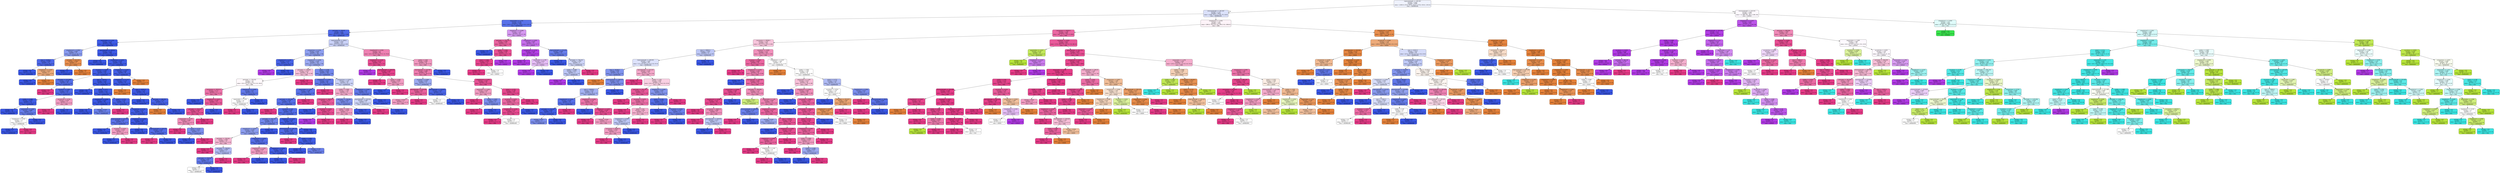 digraph Tree {
node [shape=box, style="filled, rounded", color="black", fontname="helvetica"] ;
edge [fontname="helvetica"] ;
0 [label="majoraxislength <= 330.363\nentropy = 2.654\nsamples = 4296\nvalue = [1002.0, 674.0, 297.0, 791.0, 1779.0, 919.0, 1343.0]\nclass = DERMASON", fillcolor="#eff2fd"] ;
1 [label="minoraxislength <= 181.587\nentropy = 1.751\nsamples = 2619\nvalue = [1001, 74, 0, 4, 1779, 70, 1253]\nclass = DERMASON", fillcolor="#dbe1fa"] ;
0 -> 1 [labeldistance=2.5, labelangle=45, headlabel="True"] ;
2 [label="aspectration <= 1.742\nentropy = 0.745\nsamples = 1160\nvalue = [16.0, 0.0, 0.0, 0.0, 1590.0, 61.0, 187.0]\nclass = DERMASON", fillcolor="#5871e9"] ;
1 -> 2 ;
3 [label="perimeter <= 706.87\nentropy = 0.55\nsamples = 1098\nvalue = [16, 0, 0, 0, 1574, 4, 168]\nclass = DERMASON", fillcolor="#506ae8"] ;
2 -> 3 ;
4 [label="aspectration <= 1.318\nentropy = 0.172\nsamples = 865\nvalue = [16, 0, 0, 0, 1362, 0, 14]\nclass = DERMASON", fillcolor="#3d5ae6"] ;
3 -> 4 ;
5 [label="shapefactor4 <= 0.999\nentropy = 0.863\nsamples = 27\nvalue = [12, 0, 0, 0, 30, 0, 0]\nclass = DERMASON", fillcolor="#889aef"] ;
4 -> 5 ;
6 [label="area <= 31458.5\nentropy = 0.449\nsamples = 22\nvalue = [3, 0, 0, 0, 29, 0, 0]\nclass = DERMASON", fillcolor="#4d67e8"] ;
5 -> 6 ;
7 [label="entropy = 0.0\nsamples = 18\nvalue = [0, 0, 0, 0, 28, 0, 0]\nclass = DERMASON", fillcolor="#3956e5"] ;
6 -> 7 ;
8 [label="shapefactor1 <= 0.007\nentropy = 0.811\nsamples = 4\nvalue = [3, 0, 0, 0, 1, 0, 0]\nclass = SEKER", fillcolor="#eeab7b"] ;
6 -> 8 ;
9 [label="entropy = 0.0\nsamples = 1\nvalue = [0, 0, 0, 0, 1, 0, 0]\nclass = DERMASON", fillcolor="#3956e5"] ;
8 -> 9 ;
10 [label="entropy = 0.0\nsamples = 3\nvalue = [3, 0, 0, 0, 0, 0, 0]\nclass = SEKER", fillcolor="#e58139"] ;
8 -> 10 ;
11 [label="perimeter <= 617.526\nentropy = 0.469\nsamples = 5\nvalue = [9, 0, 0, 0, 1, 0, 0]\nclass = SEKER", fillcolor="#e88f4f"] ;
5 -> 11 ;
12 [label="entropy = 0.0\nsamples = 1\nvalue = [0, 0, 0, 0, 1, 0, 0]\nclass = DERMASON", fillcolor="#3956e5"] ;
11 -> 12 ;
13 [label="entropy = 0.0\nsamples = 4\nvalue = [9, 0, 0, 0, 0, 0, 0]\nclass = SEKER", fillcolor="#e58139"] ;
11 -> 13 ;
14 [label="equivdiameter <= 200.81\nentropy = 0.112\nsamples = 838\nvalue = [4, 0, 0, 0, 1332, 0, 14]\nclass = DERMASON", fillcolor="#3c58e5"] ;
4 -> 14 ;
15 [label="entropy = 0.0\nsamples = 514\nvalue = [0, 0, 0, 0, 833, 0, 0]\nclass = DERMASON", fillcolor="#3956e5"] ;
14 -> 15 ;
16 [label="compactness <= 0.843\nentropy = 0.245\nsamples = 324\nvalue = [4, 0, 0, 0, 499, 0, 14]\nclass = DERMASON", fillcolor="#405ce6"] ;
14 -> 16 ;
17 [label="roundness <= 0.891\nentropy = 0.204\nsamples = 278\nvalue = [0, 0, 0, 0, 424, 0, 14]\nclass = DERMASON", fillcolor="#405ce6"] ;
16 -> 17 ;
18 [label="perimeter <= 672.648\nentropy = 0.538\nsamples = 38\nvalue = [0, 0, 0, 0, 57, 0, 8]\nclass = DERMASON", fillcolor="#556ee9"] ;
17 -> 18 ;
19 [label="entropy = 0.0\nsamples = 1\nvalue = [0, 0, 0, 0, 0, 0, 2]\nclass = SIRA", fillcolor="#e53986"] ;
18 -> 19 ;
20 [label="roundness <= 0.89\nentropy = 0.454\nsamples = 37\nvalue = [0, 0, 0, 0, 57, 0, 6]\nclass = DERMASON", fillcolor="#4e68e8"] ;
18 -> 20 ;
21 [label="solidity <= 0.989\nentropy = 0.219\nsamples = 33\nvalue = [0, 0, 0, 0, 55, 0, 2]\nclass = DERMASON", fillcolor="#405ce6"] ;
20 -> 21 ;
22 [label="entropy = 0.0\nsamples = 28\nvalue = [0, 0, 0, 0, 46, 0, 0]\nclass = DERMASON", fillcolor="#3956e5"] ;
21 -> 22 ;
23 [label="aspectration <= 1.665\nentropy = 0.684\nsamples = 5\nvalue = [0, 0, 0, 0, 9, 0, 2]\nclass = DERMASON", fillcolor="#657ceb"] ;
21 -> 23 ;
24 [label="shapefactor2 <= 0.002\nentropy = 1.0\nsamples = 3\nvalue = [0, 0, 0, 0, 2, 0, 2]\nclass = DERMASON", fillcolor="#ffffff"] ;
23 -> 24 ;
25 [label="entropy = 0.0\nsamples = 1\nvalue = [0, 0, 0, 0, 2, 0, 0]\nclass = DERMASON", fillcolor="#3956e5"] ;
24 -> 25 ;
26 [label="entropy = 0.0\nsamples = 2\nvalue = [0, 0, 0, 0, 0, 0, 2]\nclass = SIRA", fillcolor="#e53986"] ;
24 -> 26 ;
27 [label="entropy = 0.0\nsamples = 2\nvalue = [0, 0, 0, 0, 7, 0, 0]\nclass = DERMASON", fillcolor="#3956e5"] ;
23 -> 27 ;
28 [label="eccentricity <= 0.762\nentropy = 0.918\nsamples = 4\nvalue = [0, 0, 0, 0, 2, 0, 4]\nclass = SIRA", fillcolor="#f29cc2"] ;
20 -> 28 ;
29 [label="entropy = 0.0\nsamples = 2\nvalue = [0, 0, 0, 0, 0, 0, 4]\nclass = SIRA", fillcolor="#e53986"] ;
28 -> 29 ;
30 [label="entropy = 0.0\nsamples = 2\nvalue = [0, 0, 0, 0, 2, 0, 0]\nclass = DERMASON", fillcolor="#3956e5"] ;
28 -> 30 ;
31 [label="area <= 33679.5\nentropy = 0.119\nsamples = 240\nvalue = [0, 0, 0, 0, 367, 0, 6]\nclass = DERMASON", fillcolor="#3c59e5"] ;
17 -> 31 ;
32 [label="entropy = 0.0\nsamples = 101\nvalue = [0, 0, 0, 0, 147, 0, 0]\nclass = DERMASON", fillcolor="#3956e5"] ;
31 -> 32 ;
33 [label="extent <= 0.77\nentropy = 0.177\nsamples = 139\nvalue = [0, 0, 0, 0, 220, 0, 6]\nclass = DERMASON", fillcolor="#3e5be6"] ;
31 -> 33 ;
34 [label="shapefactor2 <= 0.002\nentropy = 0.063\nsamples = 84\nvalue = [0, 0, 0, 0, 134, 0, 1]\nclass = DERMASON", fillcolor="#3a57e5"] ;
33 -> 34 ;
35 [label="entropy = 0.0\nsamples = 82\nvalue = [0, 0, 0, 0, 130, 0, 0]\nclass = DERMASON", fillcolor="#3956e5"] ;
34 -> 35 ;
36 [label="entropy = 0.722\nsamples = 2\nvalue = [0, 0, 0, 0, 4, 0, 1]\nclass = DERMASON", fillcolor="#6a80ec"] ;
34 -> 36 ;
37 [label="extent <= 0.772\nentropy = 0.307\nsamples = 55\nvalue = [0, 0, 0, 0, 86, 0, 5]\nclass = DERMASON", fillcolor="#4560e7"] ;
33 -> 37 ;
38 [label="entropy = 0.0\nsamples = 1\nvalue = [0, 0, 0, 0, 0, 0, 2]\nclass = SIRA", fillcolor="#e53986"] ;
37 -> 38 ;
39 [label="eccentricity <= 0.716\nentropy = 0.213\nsamples = 54\nvalue = [0, 0, 0, 0, 86, 0, 3]\nclass = DERMASON", fillcolor="#405ce6"] ;
37 -> 39 ;
40 [label="majoraxislength <= 253.015\nentropy = 0.592\nsamples = 9\nvalue = [0, 0, 0, 0, 12, 0, 2]\nclass = DERMASON", fillcolor="#5a72e9"] ;
39 -> 40 ;
41 [label="entropy = 0.0\nsamples = 6\nvalue = [0, 0, 0, 0, 11, 0, 0]\nclass = DERMASON", fillcolor="#3956e5"] ;
40 -> 41 ;
42 [label="roundness <= 0.915\nentropy = 0.918\nsamples = 3\nvalue = [0, 0, 0, 0, 1, 0, 2]\nclass = SIRA", fillcolor="#f29cc2"] ;
40 -> 42 ;
43 [label="entropy = 0.0\nsamples = 1\nvalue = [0, 0, 0, 0, 1, 0, 0]\nclass = DERMASON", fillcolor="#3956e5"] ;
42 -> 43 ;
44 [label="entropy = 0.0\nsamples = 2\nvalue = [0, 0, 0, 0, 0, 0, 2]\nclass = SIRA", fillcolor="#e53986"] ;
42 -> 44 ;
45 [label="shapefactor1 <= 0.008\nentropy = 0.102\nsamples = 45\nvalue = [0, 0, 0, 0, 74, 0, 1]\nclass = DERMASON", fillcolor="#3c58e5"] ;
39 -> 45 ;
46 [label="entropy = 0.0\nsamples = 39\nvalue = [0, 0, 0, 0, 66, 0, 0]\nclass = DERMASON", fillcolor="#3956e5"] ;
45 -> 46 ;
47 [label="majoraxislength <= 259.243\nentropy = 0.503\nsamples = 6\nvalue = [0, 0, 0, 0, 8, 0, 1]\nclass = DERMASON", fillcolor="#526be8"] ;
45 -> 47 ;
48 [label="entropy = 0.0\nsamples = 1\nvalue = [0, 0, 0, 0, 0, 0, 1]\nclass = SIRA", fillcolor="#e53986"] ;
47 -> 48 ;
49 [label="entropy = 0.0\nsamples = 5\nvalue = [0, 0, 0, 0, 8, 0, 0]\nclass = DERMASON", fillcolor="#3956e5"] ;
47 -> 49 ;
50 [label="shapefactor1 <= 0.007\nentropy = 0.289\nsamples = 46\nvalue = [4, 0, 0, 0, 75, 0, 0]\nclass = DERMASON", fillcolor="#445fe6"] ;
16 -> 50 ;
51 [label="shapefactor3 <= 0.712\nentropy = 0.174\nsamples = 45\nvalue = [2, 0, 0, 0, 75, 0, 0]\nclass = DERMASON", fillcolor="#3e5be6"] ;
50 -> 51 ;
52 [label="entropy = 0.0\nsamples = 1\nvalue = [1, 0, 0, 0, 0, 0, 0]\nclass = SEKER", fillcolor="#e58139"] ;
51 -> 52 ;
53 [label="area <= 34291.0\nentropy = 0.101\nsamples = 44\nvalue = [1, 0, 0, 0, 75, 0, 0]\nclass = DERMASON", fillcolor="#3c58e5"] ;
51 -> 53 ;
54 [label="entropy = 0.0\nsamples = 35\nvalue = [0, 0, 0, 0, 61, 0, 0]\nclass = DERMASON", fillcolor="#3956e5"] ;
53 -> 54 ;
55 [label="perimeter <= 680.901\nentropy = 0.353\nsamples = 9\nvalue = [1, 0, 0, 0, 14, 0, 0]\nclass = DERMASON", fillcolor="#4762e7"] ;
53 -> 55 ;
56 [label="entropy = 0.0\nsamples = 1\nvalue = [1, 0, 0, 0, 0, 0, 0]\nclass = SEKER", fillcolor="#e58139"] ;
55 -> 56 ;
57 [label="entropy = 0.0\nsamples = 8\nvalue = [0, 0, 0, 0, 14, 0, 0]\nclass = DERMASON", fillcolor="#3956e5"] ;
55 -> 57 ;
58 [label="entropy = 0.0\nsamples = 1\nvalue = [2, 0, 0, 0, 0, 0, 0]\nclass = SEKER", fillcolor="#e58139"] ;
50 -> 58 ;
59 [label="majoraxislength <= 280.8\nentropy = 1.057\nsamples = 233\nvalue = [0, 0, 0, 0, 212, 4, 154]\nclass = DERMASON", fillcolor="#cad2f8"] ;
3 -> 59 ;
60 [label="compactness <= 0.787\nentropy = 0.956\nsamples = 165\nvalue = [0, 0, 0, 0, 185, 3, 78]\nclass = DERMASON", fillcolor="#8e9ff0"] ;
59 -> 60 ;
61 [label="shapefactor4 <= 0.99\nentropy = 0.371\nsamples = 21\nvalue = [0, 0, 0, 0, 26, 2, 0]\nclass = DERMASON", fillcolor="#4863e7"] ;
60 -> 61 ;
62 [label="entropy = 0.0\nsamples = 1\nvalue = [0, 0, 0, 0, 0, 2, 0]\nclass = HOROZ", fillcolor="#b139e5"] ;
61 -> 62 ;
63 [label="entropy = 0.0\nsamples = 20\nvalue = [0, 0, 0, 0, 26, 0, 0]\nclass = DERMASON", fillcolor="#3956e5"] ;
61 -> 63 ;
64 [label="shapefactor4 <= 0.996\nentropy = 0.949\nsamples = 144\nvalue = [0, 0, 0, 0, 159, 1, 78]\nclass = DERMASON", fillcolor="#9ba9f2"] ;
60 -> 64 ;
65 [label="perimeter <= 739.805\nentropy = 0.973\nsamples = 36\nvalue = [0, 0, 0, 0, 27, 0, 40]\nclass = SIRA", fillcolor="#f7bfd8"] ;
64 -> 65 ;
66 [label="perimeter <= 726.018\nentropy = 1.0\nsamples = 28\nvalue = [0.0, 0.0, 0.0, 0.0, 27.0, 0.0, 28.0]\nclass = SIRA", fillcolor="#fef8fb"] ;
65 -> 66 ;
67 [label="convexarea <= 35515.5\nentropy = 0.771\nsamples = 17\nvalue = [0, 0, 0, 0, 7, 0, 24]\nclass = SIRA", fillcolor="#ed73a9"] ;
66 -> 67 ;
68 [label="entropy = 0.0\nsamples = 2\nvalue = [0, 0, 0, 0, 3, 0, 0]\nclass = DERMASON", fillcolor="#3956e5"] ;
67 -> 68 ;
69 [label="shapefactor3 <= 0.677\nentropy = 0.592\nsamples = 15\nvalue = [0, 0, 0, 0, 4, 0, 24]\nclass = SIRA", fillcolor="#e95a9a"] ;
67 -> 69 ;
70 [label="perimeter <= 715.227\nentropy = 0.503\nsamples = 14\nvalue = [0, 0, 0, 0, 3, 0, 24]\nclass = SIRA", fillcolor="#e85295"] ;
69 -> 70 ;
71 [label="aspectration <= 1.575\nentropy = 0.881\nsamples = 7\nvalue = [0, 0, 0, 0, 3, 0, 7]\nclass = SIRA", fillcolor="#f08eba"] ;
70 -> 71 ;
72 [label="entropy = 0.0\nsamples = 4\nvalue = [0, 0, 0, 0, 0, 0, 6]\nclass = SIRA", fillcolor="#e53986"] ;
71 -> 72 ;
73 [label="extent <= 0.723\nentropy = 0.811\nsamples = 3\nvalue = [0, 0, 0, 0, 3, 0, 1]\nclass = DERMASON", fillcolor="#7b8eee"] ;
71 -> 73 ;
74 [label="entropy = 0.0\nsamples = 2\nvalue = [0, 0, 0, 0, 3, 0, 0]\nclass = DERMASON", fillcolor="#3956e5"] ;
73 -> 74 ;
75 [label="entropy = 0.0\nsamples = 1\nvalue = [0, 0, 0, 0, 0, 0, 1]\nclass = SIRA", fillcolor="#e53986"] ;
73 -> 75 ;
76 [label="entropy = 0.0\nsamples = 7\nvalue = [0, 0, 0, 0, 0, 0, 17]\nclass = SIRA", fillcolor="#e53986"] ;
70 -> 76 ;
77 [label="entropy = 0.0\nsamples = 1\nvalue = [0, 0, 0, 0, 1, 0, 0]\nclass = DERMASON", fillcolor="#3956e5"] ;
69 -> 77 ;
78 [label="shapefactor2 <= 0.002\nentropy = 0.65\nsamples = 11\nvalue = [0, 0, 0, 0, 20, 0, 4]\nclass = DERMASON", fillcolor="#6178ea"] ;
66 -> 78 ;
79 [label="aspectration <= 1.559\nentropy = 1.0\nsamples = 5\nvalue = [0, 0, 0, 0, 4, 0, 4]\nclass = DERMASON", fillcolor="#ffffff"] ;
78 -> 79 ;
80 [label="entropy = 0.0\nsamples = 2\nvalue = [0, 0, 0, 0, 0, 0, 4]\nclass = SIRA", fillcolor="#e53986"] ;
79 -> 80 ;
81 [label="entropy = 0.0\nsamples = 3\nvalue = [0, 0, 0, 0, 4, 0, 0]\nclass = DERMASON", fillcolor="#3956e5"] ;
79 -> 81 ;
82 [label="entropy = 0.0\nsamples = 6\nvalue = [0, 0, 0, 0, 16, 0, 0]\nclass = DERMASON", fillcolor="#3956e5"] ;
78 -> 82 ;
83 [label="entropy = 0.0\nsamples = 8\nvalue = [0, 0, 0, 0, 0, 0, 12]\nclass = SIRA", fillcolor="#e53986"] ;
65 -> 83 ;
84 [label="extent <= 0.786\nentropy = 0.814\nsamples = 108\nvalue = [0, 0, 0, 0, 132, 1, 38]\nclass = DERMASON", fillcolor="#7388ed"] ;
64 -> 84 ;
85 [label="shapefactor2 <= 0.002\nentropy = 0.65\nsamples = 84\nvalue = [0, 0, 0, 0, 110, 0, 22]\nclass = DERMASON", fillcolor="#6178ea"] ;
84 -> 85 ;
86 [label="aspectration <= 1.603\nentropy = 0.586\nsamples = 81\nvalue = [0, 0, 0, 0, 110, 0, 18]\nclass = DERMASON", fillcolor="#5972e9"] ;
85 -> 86 ;
87 [label="perimeter <= 707.286\nentropy = 0.549\nsamples = 79\nvalue = [0, 0, 0, 0, 110, 0, 16]\nclass = DERMASON", fillcolor="#566fe9"] ;
86 -> 87 ;
88 [label="entropy = 0.0\nsamples = 1\nvalue = [0, 0, 0, 0, 0, 0, 2]\nclass = SIRA", fillcolor="#e53986"] ;
87 -> 88 ;
89 [label="roundness <= 0.9\nentropy = 0.509\nsamples = 78\nvalue = [0, 0, 0, 0, 110, 0, 14]\nclass = DERMASON", fillcolor="#526ce8"] ;
87 -> 89 ;
90 [label="perimeter <= 740.765\nentropy = 0.76\nsamples = 35\nvalue = [0, 0, 0, 0, 39, 0, 11]\nclass = DERMASON", fillcolor="#7186ec"] ;
89 -> 90 ;
91 [label="shapefactor1 <= 0.007\nentropy = 0.878\nsamples = 29\nvalue = [0, 0, 0, 0, 26, 0, 11]\nclass = DERMASON", fillcolor="#8d9ef0"] ;
90 -> 91 ;
92 [label="perimeter <= 729.591\nentropy = 0.961\nsamples = 12\nvalue = [0, 0, 0, 0, 5, 0, 8]\nclass = SIRA", fillcolor="#f5b5d2"] ;
91 -> 92 ;
93 [label="entropy = 0.0\nsamples = 5\nvalue = [0, 0, 0, 0, 0, 0, 5]\nclass = SIRA", fillcolor="#e53986"] ;
92 -> 93 ;
94 [label="perimeter <= 738.835\nentropy = 0.954\nsamples = 7\nvalue = [0, 0, 0, 0, 5, 0, 3]\nclass = DERMASON", fillcolor="#b0bbf5"] ;
92 -> 94 ;
95 [label="perimeter <= 734.587\nentropy = 0.65\nsamples = 5\nvalue = [0, 0, 0, 0, 5, 0, 1]\nclass = DERMASON", fillcolor="#6178ea"] ;
94 -> 95 ;
96 [label="entropy = 1.0\nsamples = 2\nvalue = [0, 0, 0, 0, 1, 0, 1]\nclass = DERMASON", fillcolor="#ffffff"] ;
95 -> 96 ;
97 [label="entropy = 0.0\nsamples = 3\nvalue = [0, 0, 0, 0, 4, 0, 0]\nclass = DERMASON", fillcolor="#3956e5"] ;
95 -> 97 ;
98 [label="entropy = 0.0\nsamples = 2\nvalue = [0, 0, 0, 0, 0, 0, 2]\nclass = SIRA", fillcolor="#e53986"] ;
94 -> 98 ;
99 [label="shapefactor3 <= 0.636\nentropy = 0.544\nsamples = 17\nvalue = [0, 0, 0, 0, 21, 0, 3]\nclass = DERMASON", fillcolor="#556ee9"] ;
91 -> 99 ;
100 [label="shapefactor4 <= 0.997\nentropy = 0.918\nsamples = 3\nvalue = [0, 0, 0, 0, 1, 0, 2]\nclass = SIRA", fillcolor="#f29cc2"] ;
99 -> 100 ;
101 [label="entropy = 0.0\nsamples = 2\nvalue = [0, 0, 0, 0, 0, 0, 2]\nclass = SIRA", fillcolor="#e53986"] ;
100 -> 101 ;
102 [label="entropy = 0.0\nsamples = 1\nvalue = [0, 0, 0, 0, 1, 0, 0]\nclass = DERMASON", fillcolor="#3956e5"] ;
100 -> 102 ;
103 [label="shapefactor2 <= 0.002\nentropy = 0.276\nsamples = 14\nvalue = [0, 0, 0, 0, 20, 0, 1]\nclass = DERMASON", fillcolor="#435ee6"] ;
99 -> 103 ;
104 [label="entropy = 0.0\nsamples = 13\nvalue = [0, 0, 0, 0, 20, 0, 0]\nclass = DERMASON", fillcolor="#3956e5"] ;
103 -> 104 ;
105 [label="entropy = 0.0\nsamples = 1\nvalue = [0, 0, 0, 0, 0, 0, 1]\nclass = SIRA", fillcolor="#e53986"] ;
103 -> 105 ;
106 [label="entropy = 0.0\nsamples = 6\nvalue = [0, 0, 0, 0, 13, 0, 0]\nclass = DERMASON", fillcolor="#3956e5"] ;
90 -> 106 ;
107 [label="shapefactor1 <= 0.007\nentropy = 0.245\nsamples = 43\nvalue = [0, 0, 0, 0, 71, 0, 3]\nclass = DERMASON", fillcolor="#415de6"] ;
89 -> 107 ;
108 [label="minoraxislength <= 180.235\nentropy = 0.48\nsamples = 14\nvalue = [0, 0, 0, 0, 26, 0, 3]\nclass = DERMASON", fillcolor="#506ae8"] ;
107 -> 108 ;
109 [label="entropy = 0.0\nsamples = 1\nvalue = [0, 0, 0, 0, 0, 0, 2]\nclass = SIRA", fillcolor="#e53986"] ;
108 -> 109 ;
110 [label="solidity <= 0.991\nentropy = 0.229\nsamples = 13\nvalue = [0, 0, 0, 0, 26, 0, 1]\nclass = DERMASON", fillcolor="#415de6"] ;
108 -> 110 ;
111 [label="entropy = 0.0\nsamples = 11\nvalue = [0, 0, 0, 0, 22, 0, 0]\nclass = DERMASON", fillcolor="#3956e5"] ;
110 -> 111 ;
112 [label="entropy = 0.722\nsamples = 2\nvalue = [0, 0, 0, 0, 4, 0, 1]\nclass = DERMASON", fillcolor="#6a80ec"] ;
110 -> 112 ;
113 [label="entropy = 0.0\nsamples = 29\nvalue = [0, 0, 0, 0, 45, 0, 0]\nclass = DERMASON", fillcolor="#3956e5"] ;
107 -> 113 ;
114 [label="entropy = 0.0\nsamples = 2\nvalue = [0, 0, 0, 0, 0, 0, 2]\nclass = SIRA", fillcolor="#e53986"] ;
86 -> 114 ;
115 [label="entropy = 0.0\nsamples = 3\nvalue = [0, 0, 0, 0, 0, 0, 4]\nclass = SIRA", fillcolor="#e53986"] ;
85 -> 115 ;
116 [label="compactness <= 0.816\nentropy = 1.129\nsamples = 24\nvalue = [0, 0, 0, 0, 22, 1, 16]\nclass = DERMASON", fillcolor="#cbd3f8"] ;
84 -> 116 ;
117 [label="solidity <= 0.989\nentropy = 1.166\nsamples = 13\nvalue = [0, 0, 0, 0, 7, 1, 13]\nclass = SIRA", fillcolor="#f4aacb"] ;
116 -> 117 ;
118 [label="convexarea <= 35672.0\nentropy = 0.773\nsamples = 7\nvalue = [0, 0, 0, 0, 1, 1, 11]\nclass = SIRA", fillcolor="#e95a9a"] ;
117 -> 118 ;
119 [label="entropy = 0.0\nsamples = 1\nvalue = [0, 0, 0, 0, 1, 0, 0]\nclass = DERMASON", fillcolor="#3956e5"] ;
118 -> 119 ;
120 [label="roundness <= 0.876\nentropy = 0.414\nsamples = 6\nvalue = [0, 0, 0, 0, 0, 1, 11]\nclass = SIRA", fillcolor="#e74b91"] ;
118 -> 120 ;
121 [label="entropy = 0.0\nsamples = 1\nvalue = [0, 0, 0, 0, 0, 1, 0]\nclass = HOROZ", fillcolor="#b139e5"] ;
120 -> 121 ;
122 [label="entropy = 0.0\nsamples = 5\nvalue = [0, 0, 0, 0, 0, 0, 11]\nclass = SIRA", fillcolor="#e53986"] ;
120 -> 122 ;
123 [label="perimeter <= 730.963\nentropy = 0.811\nsamples = 6\nvalue = [0, 0, 0, 0, 6, 0, 2]\nclass = DERMASON", fillcolor="#7b8eee"] ;
117 -> 123 ;
124 [label="solidity <= 0.991\nentropy = 0.918\nsamples = 3\nvalue = [0, 0, 0, 0, 1, 0, 2]\nclass = SIRA", fillcolor="#f29cc2"] ;
123 -> 124 ;
125 [label="entropy = 0.0\nsamples = 2\nvalue = [0, 0, 0, 0, 0, 0, 2]\nclass = SIRA", fillcolor="#e53986"] ;
124 -> 125 ;
126 [label="entropy = 0.0\nsamples = 1\nvalue = [0, 0, 0, 0, 1, 0, 0]\nclass = DERMASON", fillcolor="#3956e5"] ;
124 -> 126 ;
127 [label="entropy = 0.0\nsamples = 3\nvalue = [0, 0, 0, 0, 5, 0, 0]\nclass = DERMASON", fillcolor="#3956e5"] ;
123 -> 127 ;
128 [label="shapefactor1 <= 0.007\nentropy = 0.65\nsamples = 11\nvalue = [0, 0, 0, 0, 15, 0, 3]\nclass = DERMASON", fillcolor="#6178ea"] ;
116 -> 128 ;
129 [label="equivdiameter <= 219.541\nentropy = 0.985\nsamples = 4\nvalue = [0, 0, 0, 0, 4, 0, 3]\nclass = DERMASON", fillcolor="#ced5f8"] ;
128 -> 129 ;
130 [label="entropy = 0.0\nsamples = 2\nvalue = [0, 0, 0, 0, 0, 0, 3]\nclass = SIRA", fillcolor="#e53986"] ;
129 -> 130 ;
131 [label="entropy = 0.0\nsamples = 2\nvalue = [0, 0, 0, 0, 4, 0, 0]\nclass = DERMASON", fillcolor="#3956e5"] ;
129 -> 131 ;
132 [label="entropy = 0.0\nsamples = 7\nvalue = [0, 0, 0, 0, 11, 0, 0]\nclass = DERMASON", fillcolor="#3956e5"] ;
128 -> 132 ;
133 [label="shapefactor4 <= 0.994\nentropy = 0.9\nsamples = 68\nvalue = [0.0, 0.0, 0.0, 0.0, 27.0, 1.0, 76.0]\nclass = SIRA", fillcolor="#ee81b2"] ;
59 -> 133 ;
134 [label="shapefactor3 <= 0.581\nentropy = 0.513\nsamples = 18\nvalue = [0, 0, 0, 0, 1, 1, 21]\nclass = SIRA", fillcolor="#e74b91"] ;
133 -> 134 ;
135 [label="entropy = 0.0\nsamples = 1\nvalue = [0, 0, 0, 0, 0, 1, 0]\nclass = HOROZ", fillcolor="#b139e5"] ;
134 -> 135 ;
136 [label="majoraxislength <= 298.819\nentropy = 0.267\nsamples = 17\nvalue = [0, 0, 0, 0, 1, 0, 21]\nclass = SIRA", fillcolor="#e6428c"] ;
134 -> 136 ;
137 [label="entropy = 0.0\nsamples = 14\nvalue = [0, 0, 0, 0, 0, 0, 19]\nclass = SIRA", fillcolor="#e53986"] ;
136 -> 137 ;
138 [label="solidity <= 0.984\nentropy = 0.918\nsamples = 3\nvalue = [0, 0, 0, 0, 1, 0, 2]\nclass = SIRA", fillcolor="#f29cc2"] ;
136 -> 138 ;
139 [label="entropy = 0.0\nsamples = 1\nvalue = [0, 0, 0, 0, 1, 0, 0]\nclass = DERMASON", fillcolor="#3956e5"] ;
138 -> 139 ;
140 [label="entropy = 0.0\nsamples = 2\nvalue = [0, 0, 0, 0, 0, 0, 2]\nclass = SIRA", fillcolor="#e53986"] ;
138 -> 140 ;
141 [label="solidity <= 0.99\nentropy = 0.905\nsamples = 50\nvalue = [0, 0, 0, 0, 26, 0, 55]\nclass = SIRA", fillcolor="#f197bf"] ;
133 -> 141 ;
142 [label="equivdiameter <= 222.961\nentropy = 0.806\nsamples = 45\nvalue = [0, 0, 0, 0, 18, 0, 55]\nclass = SIRA", fillcolor="#ee7aae"] ;
141 -> 142 ;
143 [label="roundness <= 0.864\nentropy = 0.918\nsamples = 11\nvalue = [0, 0, 0, 0, 12, 0, 6]\nclass = DERMASON", fillcolor="#9caaf2"] ;
142 -> 143 ;
144 [label="equivdiameter <= 219.306\nentropy = 0.65\nsamples = 3\nvalue = [0, 0, 0, 0, 1, 0, 5]\nclass = SIRA", fillcolor="#ea619e"] ;
143 -> 144 ;
145 [label="entropy = 0.918\nsamples = 2\nvalue = [0, 0, 0, 0, 1, 0, 2]\nclass = SIRA", fillcolor="#f29cc2"] ;
144 -> 145 ;
146 [label="entropy = 0.0\nsamples = 1\nvalue = [0, 0, 0, 0, 0, 0, 3]\nclass = SIRA", fillcolor="#e53986"] ;
144 -> 146 ;
147 [label="equivdiameter <= 218.811\nentropy = 0.414\nsamples = 8\nvalue = [0, 0, 0, 0, 11, 0, 1]\nclass = DERMASON", fillcolor="#4b65e7"] ;
143 -> 147 ;
148 [label="entropy = 1.0\nsamples = 2\nvalue = [0, 0, 0, 0, 1, 0, 1]\nclass = DERMASON", fillcolor="#ffffff"] ;
147 -> 148 ;
149 [label="entropy = 0.0\nsamples = 6\nvalue = [0, 0, 0, 0, 10, 0, 0]\nclass = DERMASON", fillcolor="#3956e5"] ;
147 -> 149 ;
150 [label="shapefactor4 <= 0.995\nentropy = 0.497\nsamples = 34\nvalue = [0, 0, 0, 0, 6, 0, 49]\nclass = SIRA", fillcolor="#e85195"] ;
142 -> 150 ;
151 [label="aspectration <= 1.628\nentropy = 0.918\nsamples = 8\nvalue = [0, 0, 0, 0, 3, 0, 6]\nclass = SIRA", fillcolor="#f29cc2"] ;
150 -> 151 ;
152 [label="entropy = 0.0\nsamples = 4\nvalue = [0, 0, 0, 0, 0, 0, 5]\nclass = SIRA", fillcolor="#e53986"] ;
151 -> 152 ;
153 [label="solidity <= 0.987\nentropy = 0.811\nsamples = 4\nvalue = [0, 0, 0, 0, 3, 0, 1]\nclass = DERMASON", fillcolor="#7b8eee"] ;
151 -> 153 ;
154 [label="entropy = 0.0\nsamples = 1\nvalue = [0, 0, 0, 0, 0, 0, 1]\nclass = SIRA", fillcolor="#e53986"] ;
153 -> 154 ;
155 [label="entropy = 0.0\nsamples = 3\nvalue = [0, 0, 0, 0, 3, 0, 0]\nclass = DERMASON", fillcolor="#3956e5"] ;
153 -> 155 ;
156 [label="extent <= 0.725\nentropy = 0.348\nsamples = 26\nvalue = [0, 0, 0, 0, 3, 0, 43]\nclass = SIRA", fillcolor="#e7478e"] ;
150 -> 156 ;
157 [label="roundness <= 0.875\nentropy = 0.696\nsamples = 10\nvalue = [0, 0, 0, 0, 3, 0, 13]\nclass = SIRA", fillcolor="#eb67a2"] ;
156 -> 157 ;
158 [label="shapefactor2 <= 0.002\nentropy = 0.371\nsamples = 8\nvalue = [0, 0, 0, 0, 1, 0, 13]\nclass = SIRA", fillcolor="#e7488f"] ;
157 -> 158 ;
159 [label="entropy = 0.0\nsamples = 6\nvalue = [0, 0, 0, 0, 0, 0, 12]\nclass = SIRA", fillcolor="#e53986"] ;
158 -> 159 ;
160 [label="entropy = 1.0\nsamples = 2\nvalue = [0, 0, 0, 0, 1, 0, 1]\nclass = DERMASON", fillcolor="#ffffff"] ;
158 -> 160 ;
161 [label="entropy = 0.0\nsamples = 2\nvalue = [0, 0, 0, 0, 2, 0, 0]\nclass = DERMASON", fillcolor="#3956e5"] ;
157 -> 161 ;
162 [label="entropy = 0.0\nsamples = 16\nvalue = [0, 0, 0, 0, 0, 0, 30]\nclass = SIRA", fillcolor="#e53986"] ;
156 -> 162 ;
163 [label="entropy = 0.0\nsamples = 5\nvalue = [0, 0, 0, 0, 8, 0, 0]\nclass = DERMASON", fillcolor="#3956e5"] ;
141 -> 163 ;
164 [label="shapefactor1 <= 0.008\nentropy = 1.337\nsamples = 62\nvalue = [0, 0, 0, 0, 16, 57, 19]\nclass = HOROZ", fillcolor="#d698f1"] ;
2 -> 164 ;
165 [label="perimeter <= 770.755\nentropy = 0.866\nsamples = 15\nvalue = [0, 0, 0, 0, 2, 2, 18]\nclass = SIRA", fillcolor="#ea619e"] ;
164 -> 165 ;
166 [label="entropy = 0.0\nsamples = 1\nvalue = [0, 0, 0, 0, 2, 0, 0]\nclass = DERMASON", fillcolor="#3956e5"] ;
165 -> 166 ;
167 [label="solidity <= 0.991\nentropy = 0.469\nsamples = 14\nvalue = [0, 0, 0, 0, 0, 2, 18]\nclass = SIRA", fillcolor="#e84f93"] ;
165 -> 167 ;
168 [label="extent <= 0.801\nentropy = 0.297\nsamples = 13\nvalue = [0, 0, 0, 0, 0, 1, 18]\nclass = SIRA", fillcolor="#e6448d"] ;
167 -> 168 ;
169 [label="entropy = 0.0\nsamples = 11\nvalue = [0, 0, 0, 0, 0, 0, 17]\nclass = SIRA", fillcolor="#e53986"] ;
168 -> 169 ;
170 [label="entropy = 1.0\nsamples = 2\nvalue = [0, 0, 0, 0, 0, 1, 1]\nclass = HOROZ", fillcolor="#ffffff"] ;
168 -> 170 ;
171 [label="entropy = 0.0\nsamples = 1\nvalue = [0, 0, 0, 0, 0, 1, 0]\nclass = HOROZ", fillcolor="#b139e5"] ;
167 -> 171 ;
172 [label="shapefactor2 <= 0.001\nentropy = 0.825\nsamples = 47\nvalue = [0, 0, 0, 0, 14, 55, 1]\nclass = HOROZ", fillcolor="#c66eec"] ;
164 -> 172 ;
173 [label="compactness <= 0.741\nentropy = 0.225\nsamples = 35\nvalue = [0, 0, 0, 0, 2, 53, 0]\nclass = HOROZ", fillcolor="#b440e6"] ;
172 -> 173 ;
174 [label="entropy = 0.0\nsamples = 32\nvalue = [0, 0, 0, 0, 0, 50, 0]\nclass = HOROZ", fillcolor="#b139e5"] ;
173 -> 174 ;
175 [label="aspectration <= 1.785\nentropy = 0.971\nsamples = 3\nvalue = [0, 0, 0, 0, 2, 3, 0]\nclass = HOROZ", fillcolor="#e5bdf6"] ;
173 -> 175 ;
176 [label="entropy = 0.0\nsamples = 1\nvalue = [0, 0, 0, 0, 0, 3, 0]\nclass = HOROZ", fillcolor="#b139e5"] ;
175 -> 176 ;
177 [label="entropy = 0.0\nsamples = 2\nvalue = [0, 0, 0, 0, 2, 0, 0]\nclass = DERMASON", fillcolor="#3956e5"] ;
175 -> 177 ;
178 [label="majoraxislength <= 274.076\nentropy = 0.906\nsamples = 12\nvalue = [0, 0, 0, 0, 12, 2, 1]\nclass = DERMASON", fillcolor="#677deb"] ;
172 -> 178 ;
179 [label="entropy = 0.0\nsamples = 6\nvalue = [0, 0, 0, 0, 9, 0, 0]\nclass = DERMASON", fillcolor="#3956e5"] ;
178 -> 179 ;
180 [label="perimeter <= 756.253\nentropy = 1.459\nsamples = 6\nvalue = [0, 0, 0, 0, 3, 2, 1]\nclass = DERMASON", fillcolor="#ced5f8"] ;
178 -> 180 ;
181 [label="solidity <= 0.985\nentropy = 0.971\nsamples = 5\nvalue = [0, 0, 0, 0, 3, 2, 0]\nclass = DERMASON", fillcolor="#bdc7f6"] ;
180 -> 181 ;
182 [label="entropy = 0.0\nsamples = 2\nvalue = [0, 0, 0, 0, 0, 2, 0]\nclass = HOROZ", fillcolor="#b139e5"] ;
181 -> 182 ;
183 [label="entropy = 0.0\nsamples = 3\nvalue = [0, 0, 0, 0, 3, 0, 0]\nclass = DERMASON", fillcolor="#3956e5"] ;
181 -> 183 ;
184 [label="entropy = 0.0\nsamples = 1\nvalue = [0, 0, 0, 0, 0, 0, 1]\nclass = SIRA", fillcolor="#e53986"] ;
180 -> 184 ;
185 [label="shapefactor2 <= 0.002\nentropy = 1.54\nsamples = 1459\nvalue = [985.0, 74.0, 0.0, 4.0, 189.0, 9.0, 1066.0]\nclass = SIRA", fillcolor="#fdf3f8"] ;
1 -> 185 ;
186 [label="convexarea <= 42602.0\nentropy = 1.136\nsamples = 844\nvalue = [85, 71, 0, 2, 123, 9, 1042]\nclass = SIRA", fillcolor="#eb68a3"] ;
185 -> 186 ;
187 [label="convexarea <= 40586.5\nentropy = 1.235\nsamples = 203\nvalue = [12, 3, 0, 0, 123, 0, 181]\nclass = SIRA", fillcolor="#f7c4db"] ;
186 -> 187 ;
188 [label="area <= 39992.0\nentropy = 1.032\nsamples = 77\nvalue = [1, 0, 0, 0, 71, 0, 47]\nclass = DERMASON", fillcolor="#bdc7f6"] ;
187 -> 188 ;
189 [label="majoraxislength <= 269.691\nentropy = 1.061\nsamples = 69\nvalue = [1.0, 0.0, 0.0, 0.0, 57.0, 0.0, 47.0]\nclass = DERMASON", fillcolor="#dde2fb"] ;
188 -> 189 ;
190 [label="area <= 36108.5\nentropy = 0.94\nsamples = 34\nvalue = [1, 0, 0, 0, 38, 0, 13]\nclass = DERMASON", fillcolor="#8093ee"] ;
189 -> 190 ;
191 [label="entropy = 0.0\nsamples = 1\nvalue = [1, 0, 0, 0, 0, 0, 0]\nclass = SEKER", fillcolor="#e58139"] ;
190 -> 191 ;
192 [label="majoraxislength <= 268.414\nentropy = 0.819\nsamples = 33\nvalue = [0, 0, 0, 0, 38, 0, 13]\nclass = DERMASON", fillcolor="#7d90ee"] ;
190 -> 192 ;
193 [label="area <= 38399.0\nentropy = 0.935\nsamples = 24\nvalue = [0, 0, 0, 0, 24, 0, 13]\nclass = DERMASON", fillcolor="#a4b2f3"] ;
192 -> 193 ;
194 [label="shapefactor2 <= 0.002\nentropy = 0.544\nsamples = 14\nvalue = [0, 0, 0, 0, 21, 0, 3]\nclass = DERMASON", fillcolor="#556ee9"] ;
193 -> 194 ;
195 [label="perimeter <= 716.394\nentropy = 0.267\nsamples = 13\nvalue = [0, 0, 0, 0, 21, 0, 1]\nclass = DERMASON", fillcolor="#425ee6"] ;
194 -> 195 ;
196 [label="entropy = 0.811\nsamples = 2\nvalue = [0, 0, 0, 0, 3, 0, 1]\nclass = DERMASON", fillcolor="#7b8eee"] ;
195 -> 196 ;
197 [label="entropy = 0.0\nsamples = 11\nvalue = [0, 0, 0, 0, 18, 0, 0]\nclass = DERMASON", fillcolor="#3956e5"] ;
195 -> 197 ;
198 [label="entropy = 0.0\nsamples = 1\nvalue = [0, 0, 0, 0, 0, 0, 2]\nclass = SIRA", fillcolor="#e53986"] ;
194 -> 198 ;
199 [label="shapefactor2 <= 0.002\nentropy = 0.779\nsamples = 10\nvalue = [0, 0, 0, 0, 3, 0, 10]\nclass = SIRA", fillcolor="#ed74aa"] ;
193 -> 199 ;
200 [label="entropy = 0.0\nsamples = 2\nvalue = [0, 0, 0, 0, 2, 0, 0]\nclass = DERMASON", fillcolor="#3956e5"] ;
199 -> 200 ;
201 [label="shapefactor1 <= 0.007\nentropy = 0.439\nsamples = 8\nvalue = [0, 0, 0, 0, 1, 0, 10]\nclass = SIRA", fillcolor="#e84d92"] ;
199 -> 201 ;
202 [label="entropy = 0.0\nsamples = 6\nvalue = [0, 0, 0, 0, 0, 0, 8]\nclass = SIRA", fillcolor="#e53986"] ;
201 -> 202 ;
203 [label="entropy = 0.918\nsamples = 2\nvalue = [0, 0, 0, 0, 1, 0, 2]\nclass = SIRA", fillcolor="#f29cc2"] ;
201 -> 203 ;
204 [label="entropy = 0.0\nsamples = 9\nvalue = [0, 0, 0, 0, 14, 0, 0]\nclass = DERMASON", fillcolor="#3956e5"] ;
192 -> 204 ;
205 [label="equivdiameter <= 223.154\nentropy = 0.941\nsamples = 35\nvalue = [0, 0, 0, 0, 19, 0, 34]\nclass = SIRA", fillcolor="#f4a8ca"] ;
189 -> 205 ;
206 [label="entropy = 0.0\nsamples = 5\nvalue = [0, 0, 0, 0, 0, 0, 9]\nclass = SIRA", fillcolor="#e53986"] ;
205 -> 206 ;
207 [label="solidity <= 0.99\nentropy = 0.987\nsamples = 30\nvalue = [0.0, 0.0, 0.0, 0.0, 19.0, 0.0, 25.0]\nclass = SIRA", fillcolor="#f9cfe2"] ;
205 -> 207 ;
208 [label="perimeter <= 743.776\nentropy = 0.575\nsamples = 17\nvalue = [0, 0, 0, 0, 3, 0, 19]\nclass = SIRA", fillcolor="#e95899"] ;
207 -> 208 ;
209 [label="entropy = 0.0\nsamples = 5\nvalue = [0, 0, 0, 0, 0, 0, 8]\nclass = SIRA", fillcolor="#e53986"] ;
208 -> 209 ;
210 [label="roundness <= 0.879\nentropy = 0.75\nsamples = 12\nvalue = [0, 0, 0, 0, 3, 0, 11]\nclass = SIRA", fillcolor="#ec6fa7"] ;
208 -> 210 ;
211 [label="entropy = 0.0\nsamples = 4\nvalue = [0, 0, 0, 0, 0, 0, 6]\nclass = SIRA", fillcolor="#e53986"] ;
210 -> 211 ;
212 [label="extent <= 0.8\nentropy = 0.954\nsamples = 8\nvalue = [0, 0, 0, 0, 3, 0, 5]\nclass = SIRA", fillcolor="#f5b0cf"] ;
210 -> 212 ;
213 [label="shapefactor4 <= 0.998\nentropy = 0.971\nsamples = 5\nvalue = [0, 0, 0, 0, 3, 0, 2]\nclass = DERMASON", fillcolor="#bdc7f6"] ;
212 -> 213 ;
214 [label="convexarea <= 40291.0\nentropy = 0.918\nsamples = 3\nvalue = [0, 0, 0, 0, 1, 0, 2]\nclass = SIRA", fillcolor="#f29cc2"] ;
213 -> 214 ;
215 [label="entropy = 0.0\nsamples = 2\nvalue = [0, 0, 0, 0, 0, 0, 2]\nclass = SIRA", fillcolor="#e53986"] ;
214 -> 215 ;
216 [label="entropy = 0.0\nsamples = 1\nvalue = [0, 0, 0, 0, 1, 0, 0]\nclass = DERMASON", fillcolor="#3956e5"] ;
214 -> 216 ;
217 [label="entropy = 0.0\nsamples = 2\nvalue = [0, 0, 0, 0, 2, 0, 0]\nclass = DERMASON", fillcolor="#3956e5"] ;
213 -> 217 ;
218 [label="entropy = 0.0\nsamples = 3\nvalue = [0, 0, 0, 0, 0, 0, 3]\nclass = SIRA", fillcolor="#e53986"] ;
212 -> 218 ;
219 [label="shapefactor2 <= 0.002\nentropy = 0.845\nsamples = 13\nvalue = [0, 0, 0, 0, 16, 0, 6]\nclass = DERMASON", fillcolor="#8395ef"] ;
207 -> 219 ;
220 [label="extent <= 0.785\nentropy = 0.503\nsamples = 12\nvalue = [0, 0, 0, 0, 16, 0, 2]\nclass = DERMASON", fillcolor="#526be8"] ;
219 -> 220 ;
221 [label="entropy = 0.0\nsamples = 7\nvalue = [0, 0, 0, 0, 8, 0, 0]\nclass = DERMASON", fillcolor="#3956e5"] ;
220 -> 221 ;
222 [label="roundness <= 0.916\nentropy = 0.722\nsamples = 5\nvalue = [0, 0, 0, 0, 8, 0, 2]\nclass = DERMASON", fillcolor="#6a80ec"] ;
220 -> 222 ;
223 [label="entropy = 0.0\nsamples = 2\nvalue = [0, 0, 0, 0, 0, 0, 2]\nclass = SIRA", fillcolor="#e53986"] ;
222 -> 223 ;
224 [label="entropy = 0.0\nsamples = 3\nvalue = [0, 0, 0, 0, 8, 0, 0]\nclass = DERMASON", fillcolor="#3956e5"] ;
222 -> 224 ;
225 [label="entropy = 0.0\nsamples = 1\nvalue = [0, 0, 0, 0, 0, 0, 4]\nclass = SIRA", fillcolor="#e53986"] ;
219 -> 225 ;
226 [label="entropy = 0.0\nsamples = 8\nvalue = [0, 0, 0, 0, 14, 0, 0]\nclass = DERMASON", fillcolor="#3956e5"] ;
188 -> 226 ;
227 [label="roundness <= 0.909\nentropy = 1.213\nsamples = 126\nvalue = [11, 3, 0, 0, 52, 0, 134]\nclass = SIRA", fillcolor="#f191bc"] ;
187 -> 227 ;
228 [label="roundness <= 0.883\nentropy = 0.802\nsamples = 79\nvalue = [0, 3, 0, 0, 21, 0, 103]\nclass = SIRA", fillcolor="#eb66a1"] ;
227 -> 228 ;
229 [label="entropy = 0.0\nsamples = 21\nvalue = [0, 0, 0, 0, 0, 0, 39]\nclass = SIRA", fillcolor="#e53986"] ;
228 -> 229 ;
230 [label="shapefactor2 <= 0.002\nentropy = 0.994\nsamples = 58\nvalue = [0, 3, 0, 0, 21, 0, 64]\nclass = SIRA", fillcolor="#ee80b1"] ;
228 -> 230 ;
231 [label="entropy = 0.0\nsamples = 5\nvalue = [0, 0, 0, 0, 8, 0, 0]\nclass = DERMASON", fillcolor="#3956e5"] ;
230 -> 231 ;
232 [label="equivdiameter <= 229.684\nentropy = 0.861\nsamples = 53\nvalue = [0, 3, 0, 0, 13, 0, 64]\nclass = SIRA", fillcolor="#eb68a3"] ;
230 -> 232 ;
233 [label="compactness <= 0.838\nentropy = 0.446\nsamples = 29\nvalue = [0, 0, 0, 0, 4, 0, 39]\nclass = SIRA", fillcolor="#e84d92"] ;
232 -> 233 ;
234 [label="shapefactor4 <= 0.998\nentropy = 0.371\nsamples = 28\nvalue = [0, 0, 0, 0, 3, 0, 39]\nclass = SIRA", fillcolor="#e7488f"] ;
233 -> 234 ;
235 [label="entropy = 0.0\nsamples = 20\nvalue = [0, 0, 0, 0, 0, 0, 32]\nclass = SIRA", fillcolor="#e53986"] ;
234 -> 235 ;
236 [label="convexarea <= 40903.0\nentropy = 0.881\nsamples = 8\nvalue = [0, 0, 0, 0, 3, 0, 7]\nclass = SIRA", fillcolor="#f08eba"] ;
234 -> 236 ;
237 [label="entropy = 0.0\nsamples = 3\nvalue = [0, 0, 0, 0, 0, 0, 5]\nclass = SIRA", fillcolor="#e53986"] ;
236 -> 237 ;
238 [label="equivdiameter <= 228.001\nentropy = 0.971\nsamples = 5\nvalue = [0, 0, 0, 0, 3, 0, 2]\nclass = DERMASON", fillcolor="#bdc7f6"] ;
236 -> 238 ;
239 [label="entropy = 0.0\nsamples = 3\nvalue = [0, 0, 0, 0, 3, 0, 0]\nclass = DERMASON", fillcolor="#3956e5"] ;
238 -> 239 ;
240 [label="entropy = 0.0\nsamples = 2\nvalue = [0, 0, 0, 0, 0, 0, 2]\nclass = SIRA", fillcolor="#e53986"] ;
238 -> 240 ;
241 [label="entropy = 0.0\nsamples = 1\nvalue = [0, 0, 0, 0, 1, 0, 0]\nclass = DERMASON", fillcolor="#3956e5"] ;
233 -> 241 ;
242 [label="perimeter <= 760.094\nentropy = 1.172\nsamples = 24\nvalue = [0, 3, 0, 0, 9, 0, 25]\nclass = SIRA", fillcolor="#f08eba"] ;
232 -> 242 ;
243 [label="entropy = 0.811\nsamples = 2\nvalue = [0, 3, 0, 0, 0, 0, 1]\nclass = BARBUNYA", fillcolor="#cfee7b"] ;
242 -> 243 ;
244 [label="aspectration <= 1.49\nentropy = 0.845\nsamples = 22\nvalue = [0, 0, 0, 0, 9, 0, 24]\nclass = SIRA", fillcolor="#ef83b3"] ;
242 -> 244 ;
245 [label="minoraxislength <= 189.835\nentropy = 0.722\nsamples = 4\nvalue = [0, 0, 0, 0, 4, 0, 1]\nclass = DERMASON", fillcolor="#6a80ec"] ;
244 -> 245 ;
246 [label="entropy = 0.0\nsamples = 1\nvalue = [0, 0, 0, 0, 0, 0, 1]\nclass = SIRA", fillcolor="#e53986"] ;
245 -> 246 ;
247 [label="entropy = 0.0\nsamples = 3\nvalue = [0, 0, 0, 0, 4, 0, 0]\nclass = DERMASON", fillcolor="#3956e5"] ;
245 -> 247 ;
248 [label="shapefactor2 <= 0.002\nentropy = 0.677\nsamples = 18\nvalue = [0, 0, 0, 0, 5, 0, 23]\nclass = SIRA", fillcolor="#eb64a0"] ;
244 -> 248 ;
249 [label="entropy = 0.918\nsamples = 2\nvalue = [0, 0, 0, 0, 2, 0, 1]\nclass = DERMASON", fillcolor="#9caaf2"] ;
248 -> 249 ;
250 [label="area <= 41440.5\nentropy = 0.529\nsamples = 16\nvalue = [0, 0, 0, 0, 3, 0, 22]\nclass = SIRA", fillcolor="#e95496"] ;
248 -> 250 ;
251 [label="entropy = 0.0\nsamples = 1\nvalue = [0, 0, 0, 0, 1, 0, 0]\nclass = DERMASON", fillcolor="#3956e5"] ;
250 -> 251 ;
252 [label="compactness <= 0.802\nentropy = 0.414\nsamples = 15\nvalue = [0, 0, 0, 0, 2, 0, 22]\nclass = SIRA", fillcolor="#e74b91"] ;
250 -> 252 ;
253 [label="shapefactor2 <= 0.002\nentropy = 0.65\nsamples = 7\nvalue = [0, 0, 0, 0, 2, 0, 10]\nclass = SIRA", fillcolor="#ea619e"] ;
252 -> 253 ;
254 [label="entropy = 0.0\nsamples = 4\nvalue = [0, 0, 0, 0, 0, 0, 8]\nclass = SIRA", fillcolor="#e53986"] ;
253 -> 254 ;
255 [label="shapefactor3 <= 0.64\nentropy = 1.0\nsamples = 3\nvalue = [0, 0, 0, 0, 2, 0, 2]\nclass = DERMASON", fillcolor="#ffffff"] ;
253 -> 255 ;
256 [label="entropy = 0.0\nsamples = 1\nvalue = [0, 0, 0, 0, 0, 0, 2]\nclass = SIRA", fillcolor="#e53986"] ;
255 -> 256 ;
257 [label="entropy = 0.0\nsamples = 2\nvalue = [0, 0, 0, 0, 2, 0, 0]\nclass = DERMASON", fillcolor="#3956e5"] ;
255 -> 257 ;
258 [label="entropy = 0.0\nsamples = 8\nvalue = [0, 0, 0, 0, 0, 0, 12]\nclass = SIRA", fillcolor="#e53986"] ;
252 -> 258 ;
259 [label="shapefactor1 <= 0.007\nentropy = 1.461\nsamples = 47\nvalue = [11, 0, 0, 0, 31, 0, 31]\nclass = DERMASON", fillcolor="#ffffff"] ;
227 -> 259 ;
260 [label="entropy = 0.0\nsamples = 3\nvalue = [5, 0, 0, 0, 0, 0, 0]\nclass = SEKER", fillcolor="#e58139"] ;
259 -> 260 ;
261 [label="solidity <= 0.991\nentropy = 1.342\nsamples = 44\nvalue = [6, 0, 0, 0, 31, 0, 31]\nclass = DERMASON", fillcolor="#ffffff"] ;
259 -> 261 ;
262 [label="aspectration <= 1.407\nentropy = 0.973\nsamples = 28\nvalue = [0, 0, 0, 0, 19, 0, 28]\nclass = SIRA", fillcolor="#f7bfd8"] ;
261 -> 262 ;
263 [label="entropy = 0.0\nsamples = 2\nvalue = [0, 0, 0, 0, 7, 0, 0]\nclass = DERMASON", fillcolor="#3956e5"] ;
262 -> 263 ;
264 [label="shapefactor2 <= 0.002\nentropy = 0.881\nsamples = 26\nvalue = [0, 0, 0, 0, 12, 0, 28]\nclass = SIRA", fillcolor="#f08eba"] ;
262 -> 264 ;
265 [label="entropy = 0.0\nsamples = 3\nvalue = [0, 0, 0, 0, 6, 0, 0]\nclass = DERMASON", fillcolor="#3956e5"] ;
264 -> 265 ;
266 [label="convexarea <= 40945.0\nentropy = 0.672\nsamples = 23\nvalue = [0, 0, 0, 0, 6, 0, 28]\nclass = SIRA", fillcolor="#eb63a0"] ;
264 -> 266 ;
267 [label="entropy = 0.0\nsamples = 2\nvalue = [0, 0, 0, 0, 2, 0, 0]\nclass = DERMASON", fillcolor="#3956e5"] ;
266 -> 267 ;
268 [label="convexarea <= 42543.0\nentropy = 0.544\nsamples = 21\nvalue = [0, 0, 0, 0, 4, 0, 28]\nclass = SIRA", fillcolor="#e95597"] ;
266 -> 268 ;
269 [label="extent <= 0.757\nentropy = 0.353\nsamples = 20\nvalue = [0, 0, 0, 0, 2, 0, 28]\nclass = SIRA", fillcolor="#e7478f"] ;
268 -> 269 ;
270 [label="shapefactor4 <= 0.997\nentropy = 0.65\nsamples = 9\nvalue = [0, 0, 0, 0, 2, 0, 10]\nclass = SIRA", fillcolor="#ea619e"] ;
269 -> 270 ;
271 [label="solidity <= 0.989\nentropy = 0.918\nsamples = 5\nvalue = [0, 0, 0, 0, 2, 0, 4]\nclass = SIRA", fillcolor="#f29cc2"] ;
270 -> 271 ;
272 [label="entropy = 0.0\nsamples = 2\nvalue = [0, 0, 0, 0, 0, 0, 3]\nclass = SIRA", fillcolor="#e53986"] ;
271 -> 272 ;
273 [label="solidity <= 0.989\nentropy = 0.918\nsamples = 3\nvalue = [0, 0, 0, 0, 2, 0, 1]\nclass = DERMASON", fillcolor="#9caaf2"] ;
271 -> 273 ;
274 [label="entropy = 0.0\nsamples = 2\nvalue = [0, 0, 0, 0, 2, 0, 0]\nclass = DERMASON", fillcolor="#3956e5"] ;
273 -> 274 ;
275 [label="entropy = 0.0\nsamples = 1\nvalue = [0, 0, 0, 0, 0, 0, 1]\nclass = SIRA", fillcolor="#e53986"] ;
273 -> 275 ;
276 [label="entropy = 0.0\nsamples = 4\nvalue = [0, 0, 0, 0, 0, 0, 6]\nclass = SIRA", fillcolor="#e53986"] ;
270 -> 276 ;
277 [label="entropy = 0.0\nsamples = 11\nvalue = [0, 0, 0, 0, 0, 0, 18]\nclass = SIRA", fillcolor="#e53986"] ;
269 -> 277 ;
278 [label="entropy = 0.0\nsamples = 1\nvalue = [0, 0, 0, 0, 2, 0, 0]\nclass = DERMASON", fillcolor="#3956e5"] ;
268 -> 278 ;
279 [label="extent <= 0.773\nentropy = 1.379\nsamples = 16\nvalue = [6, 0, 0, 0, 12, 0, 3]\nclass = DERMASON", fillcolor="#b0bbf5"] ;
261 -> 279 ;
280 [label="roundness <= 0.914\nentropy = 1.314\nsamples = 8\nvalue = [6, 0, 0, 0, 6, 0, 1]\nclass = SEKER", fillcolor="#ffffff"] ;
279 -> 280 ;
281 [label="entropy = 0.0\nsamples = 2\nvalue = [0, 0, 0, 0, 5, 0, 0]\nclass = DERMASON", fillcolor="#3956e5"] ;
280 -> 281 ;
282 [label="perimeter <= 757.977\nentropy = 1.061\nsamples = 6\nvalue = [6, 0, 0, 0, 1, 0, 1]\nclass = SEKER", fillcolor="#eca572"] ;
280 -> 282 ;
283 [label="shapefactor4 <= 0.998\nentropy = 0.592\nsamples = 5\nvalue = [6, 0, 0, 0, 1, 0, 0]\nclass = SEKER", fillcolor="#e9965a"] ;
282 -> 283 ;
284 [label="entropy = 1.0\nsamples = 2\nvalue = [1, 0, 0, 0, 1, 0, 0]\nclass = SEKER", fillcolor="#ffffff"] ;
283 -> 284 ;
285 [label="entropy = 0.0\nsamples = 3\nvalue = [5, 0, 0, 0, 0, 0, 0]\nclass = SEKER", fillcolor="#e58139"] ;
283 -> 285 ;
286 [label="entropy = 0.0\nsamples = 1\nvalue = [0, 0, 0, 0, 0, 0, 1]\nclass = SIRA", fillcolor="#e53986"] ;
282 -> 286 ;
287 [label="shapefactor4 <= 0.996\nentropy = 0.811\nsamples = 8\nvalue = [0, 0, 0, 0, 6, 0, 2]\nclass = DERMASON", fillcolor="#7b8eee"] ;
279 -> 287 ;
288 [label="entropy = 0.0\nsamples = 1\nvalue = [0, 0, 0, 0, 0, 0, 1]\nclass = SIRA", fillcolor="#e53986"] ;
287 -> 288 ;
289 [label="minoraxislength <= 185.4\nentropy = 0.592\nsamples = 7\nvalue = [0, 0, 0, 0, 6, 0, 1]\nclass = DERMASON", fillcolor="#5a72e9"] ;
287 -> 289 ;
290 [label="entropy = 0.0\nsamples = 1\nvalue = [0, 0, 0, 0, 0, 0, 1]\nclass = SIRA", fillcolor="#e53986"] ;
289 -> 290 ;
291 [label="entropy = 0.0\nsamples = 6\nvalue = [0, 0, 0, 0, 6, 0, 0]\nclass = DERMASON", fillcolor="#3956e5"] ;
289 -> 291 ;
292 [label="roundness <= 0.835\nentropy = 0.813\nsamples = 641\nvalue = [73.0, 68.0, 0.0, 2.0, 0.0, 9.0, 861.0]\nclass = SIRA", fillcolor="#e9599a"] ;
186 -> 292 ;
293 [label="aspectration <= 1.615\nentropy = 0.725\nsamples = 28\nvalue = [0, 46, 0, 0, 0, 6, 2]\nclass = BARBUNYA", fillcolor="#c3e95a"] ;
292 -> 293 ;
294 [label="entropy = 0.0\nsamples = 24\nvalue = [0, 46, 0, 0, 0, 0, 0]\nclass = BARBUNYA", fillcolor="#b7e539"] ;
293 -> 294 ;
295 [label="shapefactor1 <= 0.007\nentropy = 0.811\nsamples = 4\nvalue = [0, 0, 0, 0, 0, 6, 2]\nclass = HOROZ", fillcolor="#cb7bee"] ;
293 -> 295 ;
296 [label="entropy = 0.0\nsamples = 1\nvalue = [0, 0, 0, 0, 0, 0, 2]\nclass = SIRA", fillcolor="#e53986"] ;
295 -> 296 ;
297 [label="entropy = 0.0\nsamples = 3\nvalue = [0, 0, 0, 0, 0, 6, 0]\nclass = HOROZ", fillcolor="#b139e5"] ;
295 -> 297 ;
298 [label="equivdiameter <= 253.754\nentropy = 0.595\nsamples = 613\nvalue = [73, 22, 0, 2, 0, 3, 859]\nclass = SIRA", fillcolor="#e84f94"] ;
292 -> 298 ;
299 [label="compactness <= 0.825\nentropy = 0.407\nsamples = 539\nvalue = [48, 5, 0, 1, 0, 3, 804]\nclass = SIRA", fillcolor="#e7478e"] ;
298 -> 299 ;
300 [label="aspectration <= 1.548\nentropy = 0.161\nsamples = 466\nvalue = [9.0, 1.0, 0.0, 1.0, 0.0, 3.0, 734.0]\nclass = SIRA", fillcolor="#e53d88"] ;
299 -> 300 ;
301 [label="solidity <= 0.99\nentropy = 0.337\nsamples = 172\nvalue = [9, 1, 0, 1, 0, 2, 264]\nclass = SIRA", fillcolor="#e6438c"] ;
300 -> 301 ;
302 [label="minoraxislength <= 191.428\nentropy = 0.184\nsamples = 137\nvalue = [3, 1, 0, 1, 0, 0, 220]\nclass = SIRA", fillcolor="#e63d89"] ;
301 -> 302 ;
303 [label="shapefactor1 <= 0.007\nentropy = 0.31\nsamples = 30\nvalue = [3, 0, 0, 0, 0, 0, 51]\nclass = SIRA", fillcolor="#e7458d"] ;
302 -> 303 ;
304 [label="entropy = 0.0\nsamples = 1\nvalue = [3, 0, 0, 0, 0, 0, 0]\nclass = SEKER", fillcolor="#e58139"] ;
303 -> 304 ;
305 [label="entropy = 0.0\nsamples = 29\nvalue = [0, 0, 0, 0, 0, 0, 51]\nclass = SIRA", fillcolor="#e53986"] ;
303 -> 305 ;
306 [label="roundness <= 0.877\nentropy = 0.104\nsamples = 107\nvalue = [0, 1, 0, 1, 0, 0, 169]\nclass = SIRA", fillcolor="#e53b87"] ;
302 -> 306 ;
307 [label="solidity <= 0.985\nentropy = 0.353\nsamples = 12\nvalue = [0, 1, 0, 0, 0, 0, 14]\nclass = SIRA", fillcolor="#e7478f"] ;
306 -> 307 ;
308 [label="entropy = 0.0\nsamples = 8\nvalue = [0, 0, 0, 0, 0, 0, 11]\nclass = SIRA", fillcolor="#e53986"] ;
307 -> 308 ;
309 [label="solidity <= 0.986\nentropy = 0.811\nsamples = 4\nvalue = [0, 1, 0, 0, 0, 0, 3]\nclass = SIRA", fillcolor="#ee7bae"] ;
307 -> 309 ;
310 [label="entropy = 0.0\nsamples = 1\nvalue = [0, 1, 0, 0, 0, 0, 0]\nclass = BARBUNYA", fillcolor="#b7e539"] ;
309 -> 310 ;
311 [label="entropy = 0.0\nsamples = 3\nvalue = [0, 0, 0, 0, 0, 0, 3]\nclass = SIRA", fillcolor="#e53986"] ;
309 -> 311 ;
312 [label="shapefactor1 <= 0.006\nentropy = 0.056\nsamples = 95\nvalue = [0, 0, 0, 1, 0, 0, 155]\nclass = SIRA", fillcolor="#e53a87"] ;
306 -> 312 ;
313 [label="shapefactor4 <= 0.999\nentropy = 0.107\nsamples = 46\nvalue = [0, 0, 0, 1, 0, 0, 70]\nclass = SIRA", fillcolor="#e53c88"] ;
312 -> 313 ;
314 [label="entropy = 0.0\nsamples = 44\nvalue = [0, 0, 0, 0, 0, 0, 69]\nclass = SIRA", fillcolor="#e53986"] ;
313 -> 314 ;
315 [label="entropy = 1.0\nsamples = 2\nvalue = [0, 0, 0, 1, 0, 0, 1]\nclass = CALI", fillcolor="#ffffff"] ;
313 -> 315 ;
316 [label="entropy = 0.0\nsamples = 49\nvalue = [0, 0, 0, 0, 0, 0, 85]\nclass = SIRA", fillcolor="#e53986"] ;
312 -> 316 ;
317 [label="roundness <= 0.919\nentropy = 0.744\nsamples = 35\nvalue = [6, 0, 0, 0, 0, 2, 44]\nclass = SIRA", fillcolor="#ea5b9b"] ;
301 -> 317 ;
318 [label="equivdiameter <= 253.222\nentropy = 0.156\nsamples = 30\nvalue = [1, 0, 0, 0, 0, 0, 43]\nclass = SIRA", fillcolor="#e63e89"] ;
317 -> 318 ;
319 [label="entropy = 0.0\nsamples = 29\nvalue = [0, 0, 0, 0, 0, 0, 43]\nclass = SIRA", fillcolor="#e53986"] ;
318 -> 319 ;
320 [label="entropy = 0.0\nsamples = 1\nvalue = [1, 0, 0, 0, 0, 0, 0]\nclass = SEKER", fillcolor="#e58139"] ;
318 -> 320 ;
321 [label="compactness <= 0.816\nentropy = 1.299\nsamples = 5\nvalue = [5, 0, 0, 0, 0, 2, 1]\nclass = SEKER", fillcolor="#f2c09c"] ;
317 -> 321 ;
322 [label="shapefactor2 <= 0.002\nentropy = 1.5\nsamples = 3\nvalue = [1, 0, 0, 0, 0, 2, 1]\nclass = HOROZ", fillcolor="#e5bdf6"] ;
321 -> 322 ;
323 [label="entropy = 1.0\nsamples = 2\nvalue = [1, 0, 0, 0, 0, 0, 1]\nclass = SEKER", fillcolor="#ffffff"] ;
322 -> 323 ;
324 [label="entropy = 0.0\nsamples = 1\nvalue = [0, 0, 0, 0, 0, 2, 0]\nclass = HOROZ", fillcolor="#b139e5"] ;
322 -> 324 ;
325 [label="entropy = 0.0\nsamples = 2\nvalue = [4, 0, 0, 0, 0, 0, 0]\nclass = SEKER", fillcolor="#e58139"] ;
321 -> 325 ;
326 [label="convexarea <= 43354.0\nentropy = 0.022\nsamples = 294\nvalue = [0, 0, 0, 0, 0, 1, 470]\nclass = SIRA", fillcolor="#e53986"] ;
300 -> 326 ;
327 [label="solidity <= 0.984\nentropy = 0.25\nsamples = 17\nvalue = [0, 0, 0, 0, 0, 1, 23]\nclass = SIRA", fillcolor="#e6428b"] ;
326 -> 327 ;
328 [label="entropy = 0.918\nsamples = 2\nvalue = [0, 0, 0, 0, 0, 1, 2]\nclass = SIRA", fillcolor="#f29cc2"] ;
327 -> 328 ;
329 [label="entropy = 0.0\nsamples = 15\nvalue = [0, 0, 0, 0, 0, 0, 21]\nclass = SIRA", fillcolor="#e53986"] ;
327 -> 329 ;
330 [label="entropy = 0.0\nsamples = 277\nvalue = [0, 0, 0, 0, 0, 0, 447]\nclass = SIRA", fillcolor="#e53986"] ;
326 -> 330 ;
331 [label="minoraxislength <= 206.01\nentropy = 1.128\nsamples = 73\nvalue = [39, 4, 0, 0, 0, 0, 70]\nclass = SIRA", fillcolor="#f4accc"] ;
299 -> 331 ;
332 [label="solidity <= 0.991\nentropy = 0.813\nsamples = 51\nvalue = [15, 1, 0, 0, 0, 0, 60]\nclass = SIRA", fillcolor="#ec6da6"] ;
331 -> 332 ;
333 [label="aspectration <= 1.458\nentropy = 0.499\nsamples = 43\nvalue = [5, 1, 0, 0, 0, 0, 60]\nclass = SIRA", fillcolor="#e84c92"] ;
332 -> 333 ;
334 [label="solidity <= 0.988\nentropy = 0.388\nsamples = 41\nvalue = [3, 1, 0, 0, 0, 0, 60]\nclass = SIRA", fillcolor="#e7468e"] ;
333 -> 334 ;
335 [label="shapefactor2 <= 0.002\nentropy = 0.832\nsamples = 16\nvalue = [3, 1, 0, 0, 0, 0, 18]\nclass = SIRA", fillcolor="#ea639f"] ;
334 -> 335 ;
336 [label="entropy = 0.0\nsamples = 9\nvalue = [0, 0, 0, 0, 0, 0, 13]\nclass = SIRA", fillcolor="#e53986"] ;
335 -> 336 ;
337 [label="equivdiameter <= 239.022\nentropy = 1.352\nsamples = 7\nvalue = [3, 1, 0, 0, 0, 0, 5]\nclass = SIRA", fillcolor="#f6bdd7"] ;
335 -> 337 ;
338 [label="solidity <= 0.987\nentropy = 0.65\nsamples = 5\nvalue = [1, 0, 0, 0, 0, 0, 5]\nclass = SIRA", fillcolor="#ea619e"] ;
337 -> 338 ;
339 [label="entropy = 0.0\nsamples = 4\nvalue = [0, 0, 0, 0, 0, 0, 5]\nclass = SIRA", fillcolor="#e53986"] ;
338 -> 339 ;
340 [label="entropy = 0.0\nsamples = 1\nvalue = [1, 0, 0, 0, 0, 0, 0]\nclass = SEKER", fillcolor="#e58139"] ;
338 -> 340 ;
341 [label="entropy = 0.918\nsamples = 2\nvalue = [2, 1, 0, 0, 0, 0, 0]\nclass = SEKER", fillcolor="#f2c09c"] ;
337 -> 341 ;
342 [label="entropy = 0.0\nsamples = 25\nvalue = [0, 0, 0, 0, 0, 0, 42]\nclass = SIRA", fillcolor="#e53986"] ;
334 -> 342 ;
343 [label="entropy = 0.0\nsamples = 2\nvalue = [2, 0, 0, 0, 0, 0, 0]\nclass = SEKER", fillcolor="#e58139"] ;
333 -> 343 ;
344 [label="entropy = 0.0\nsamples = 8\nvalue = [10, 0, 0, 0, 0, 0, 0]\nclass = SEKER", fillcolor="#e58139"] ;
332 -> 344 ;
345 [label="compactness <= 0.857\nentropy = 1.209\nsamples = 22\nvalue = [24, 3, 0, 0, 0, 0, 10]\nclass = SEKER", fillcolor="#f2be98"] ;
331 -> 345 ;
346 [label="compactness <= 0.846\nentropy = 1.441\nsamples = 13\nvalue = [10, 3, 0, 0, 0, 0, 7]\nclass = SEKER", fillcolor="#f9e2d1"] ;
345 -> 346 ;
347 [label="shapefactor4 <= 0.998\nentropy = 0.971\nsamples = 10\nvalue = [9, 0, 0, 0, 0, 0, 6]\nclass = SEKER", fillcolor="#f6d5bd"] ;
346 -> 347 ;
348 [label="aspectration <= 1.448\nentropy = 0.592\nsamples = 5\nvalue = [1, 0, 0, 0, 0, 0, 6]\nclass = SIRA", fillcolor="#e95a9a"] ;
347 -> 348 ;
349 [label="entropy = 0.0\nsamples = 4\nvalue = [0, 0, 0, 0, 0, 0, 6]\nclass = SIRA", fillcolor="#e53986"] ;
348 -> 349 ;
350 [label="entropy = 0.0\nsamples = 1\nvalue = [1, 0, 0, 0, 0, 0, 0]\nclass = SEKER", fillcolor="#e58139"] ;
348 -> 350 ;
351 [label="entropy = 0.0\nsamples = 5\nvalue = [8, 0, 0, 0, 0, 0, 0]\nclass = SEKER", fillcolor="#e58139"] ;
347 -> 351 ;
352 [label="roundness <= 0.922\nentropy = 1.371\nsamples = 3\nvalue = [1, 3, 0, 0, 0, 0, 1]\nclass = BARBUNYA", fillcolor="#dbf29c"] ;
346 -> 352 ;
353 [label="entropy = 0.0\nsamples = 1\nvalue = [0, 3, 0, 0, 0, 0, 0]\nclass = BARBUNYA", fillcolor="#b7e539"] ;
352 -> 353 ;
354 [label="entropy = 1.0\nsamples = 2\nvalue = [1, 0, 0, 0, 0, 0, 1]\nclass = SEKER", fillcolor="#ffffff"] ;
352 -> 354 ;
355 [label="majoraxislength <= 292.214\nentropy = 0.672\nsamples = 9\nvalue = [14, 0, 0, 0, 0, 0, 3]\nclass = SEKER", fillcolor="#eb9c63"] ;
345 -> 355 ;
356 [label="shapefactor4 <= 0.996\nentropy = 0.353\nsamples = 8\nvalue = [14, 0, 0, 0, 0, 0, 1]\nclass = SEKER", fillcolor="#e78a47"] ;
355 -> 356 ;
357 [label="entropy = 0.0\nsamples = 1\nvalue = [0, 0, 0, 0, 0, 0, 1]\nclass = SIRA", fillcolor="#e53986"] ;
356 -> 357 ;
358 [label="entropy = 0.0\nsamples = 7\nvalue = [14, 0, 0, 0, 0, 0, 0]\nclass = SEKER", fillcolor="#e58139"] ;
356 -> 358 ;
359 [label="entropy = 0.0\nsamples = 1\nvalue = [0, 0, 0, 0, 0, 0, 2]\nclass = SIRA", fillcolor="#e53986"] ;
355 -> 359 ;
360 [label="aspectration <= 1.436\nentropy = 1.476\nsamples = 74\nvalue = [25.0, 17.0, 0.0, 1.0, 0.0, 0.0, 55.0]\nclass = SIRA", fillcolor="#f4aecd"] ;
298 -> 360 ;
361 [label="solidity <= 0.986\nentropy = 1.159\nsamples = 17\nvalue = [15, 9, 0, 1, 0, 0, 0]\nclass = SEKER", fillcolor="#f5d0b5"] ;
360 -> 361 ;
362 [label="solidity <= 0.983\nentropy = 0.544\nsamples = 6\nvalue = [0, 7, 0, 1, 0, 0, 0]\nclass = BARBUNYA", fillcolor="#c1e955"] ;
361 -> 362 ;
363 [label="entropy = 0.0\nsamples = 1\nvalue = [0, 0, 0, 1, 0, 0, 0]\nclass = CALI", fillcolor="#39e5e2"] ;
362 -> 363 ;
364 [label="entropy = 0.0\nsamples = 5\nvalue = [0, 7, 0, 0, 0, 0, 0]\nclass = BARBUNYA", fillcolor="#b7e539"] ;
362 -> 364 ;
365 [label="convexarea <= 60149.5\nentropy = 0.523\nsamples = 11\nvalue = [15, 2, 0, 0, 0, 0, 0]\nclass = SEKER", fillcolor="#e89253"] ;
361 -> 365 ;
366 [label="extent <= 0.774\nentropy = 0.337\nsamples = 10\nvalue = [15, 1, 0, 0, 0, 0, 0]\nclass = SEKER", fillcolor="#e78946"] ;
365 -> 366 ;
367 [label="entropy = 0.0\nsamples = 7\nvalue = [13, 0, 0, 0, 0, 0, 0]\nclass = SEKER", fillcolor="#e58139"] ;
366 -> 367 ;
368 [label="majoraxislength <= 307.671\nentropy = 0.918\nsamples = 3\nvalue = [2, 1, 0, 0, 0, 0, 0]\nclass = SEKER", fillcolor="#f2c09c"] ;
366 -> 368 ;
369 [label="entropy = 0.0\nsamples = 1\nvalue = [0, 1, 0, 0, 0, 0, 0]\nclass = BARBUNYA", fillcolor="#b7e539"] ;
368 -> 369 ;
370 [label="entropy = 0.0\nsamples = 2\nvalue = [2, 0, 0, 0, 0, 0, 0]\nclass = SEKER", fillcolor="#e58139"] ;
368 -> 370 ;
371 [label="entropy = 0.0\nsamples = 1\nvalue = [0, 1, 0, 0, 0, 0, 0]\nclass = BARBUNYA", fillcolor="#b7e539"] ;
365 -> 371 ;
372 [label="shapefactor4 <= 0.997\nentropy = 1.05\nsamples = 57\nvalue = [10, 8, 0, 0, 0, 0, 55]\nclass = SIRA", fillcolor="#ec72a9"] ;
360 -> 372 ;
373 [label="perimeter <= 883.181\nentropy = 0.377\nsamples = 40\nvalue = [1, 2, 0, 0, 0, 0, 48]\nclass = SIRA", fillcolor="#e7458d"] ;
372 -> 373 ;
374 [label="convexarea <= 51232.0\nentropy = 0.144\nsamples = 38\nvalue = [1.0, 0.0, 0.0, 0.0, 0.0, 0.0, 48.0]\nclass = SIRA", fillcolor="#e63d89"] ;
373 -> 374 ;
375 [label="entropy = 1.0\nsamples = 2\nvalue = [1, 0, 0, 0, 0, 0, 1]\nclass = SEKER", fillcolor="#ffffff"] ;
374 -> 375 ;
376 [label="entropy = 0.0\nsamples = 36\nvalue = [0, 0, 0, 0, 0, 0, 47]\nclass = SIRA", fillcolor="#e53986"] ;
374 -> 376 ;
377 [label="entropy = 0.0\nsamples = 2\nvalue = [0, 2, 0, 0, 0, 0, 0]\nclass = BARBUNYA", fillcolor="#b7e539"] ;
373 -> 377 ;
378 [label="extent <= 0.767\nentropy = 1.564\nsamples = 17\nvalue = [9, 6, 0, 0, 0, 0, 7]\nclass = SEKER", fillcolor="#fceee5"] ;
372 -> 378 ;
379 [label="minoraxislength <= 212.944\nentropy = 1.295\nsamples = 10\nvalue = [1, 3, 0, 0, 0, 0, 6]\nclass = SIRA", fillcolor="#f4aacb"] ;
378 -> 379 ;
380 [label="shapefactor3 <= 0.651\nentropy = 0.918\nsamples = 9\nvalue = [0, 3, 0, 0, 0, 0, 6]\nclass = SIRA", fillcolor="#f29cc2"] ;
379 -> 380 ;
381 [label="shapefactor4 <= 0.998\nentropy = 0.592\nsamples = 7\nvalue = [0, 1, 0, 0, 0, 0, 6]\nclass = SIRA", fillcolor="#e95a9a"] ;
380 -> 381 ;
382 [label="entropy = 0.0\nsamples = 5\nvalue = [0, 0, 0, 0, 0, 0, 5]\nclass = SIRA", fillcolor="#e53986"] ;
381 -> 382 ;
383 [label="entropy = 1.0\nsamples = 2\nvalue = [0, 1, 0, 0, 0, 0, 1]\nclass = BARBUNYA", fillcolor="#ffffff"] ;
381 -> 383 ;
384 [label="entropy = 0.0\nsamples = 2\nvalue = [0, 2, 0, 0, 0, 0, 0]\nclass = BARBUNYA", fillcolor="#b7e539"] ;
380 -> 384 ;
385 [label="entropy = 0.0\nsamples = 1\nvalue = [1, 0, 0, 0, 0, 0, 0]\nclass = SEKER", fillcolor="#e58139"] ;
379 -> 385 ;
386 [label="solidity <= 0.99\nentropy = 1.189\nsamples = 7\nvalue = [8, 3, 0, 0, 0, 0, 1]\nclass = SEKER", fillcolor="#f1b991"] ;
378 -> 386 ;
387 [label="shapefactor2 <= 0.002\nentropy = 0.971\nsamples = 3\nvalue = [2, 3, 0, 0, 0, 0, 0]\nclass = BARBUNYA", fillcolor="#e7f6bd"] ;
386 -> 387 ;
388 [label="entropy = 0.918\nsamples = 2\nvalue = [2, 1, 0, 0, 0, 0, 0]\nclass = SEKER", fillcolor="#f2c09c"] ;
387 -> 388 ;
389 [label="entropy = 0.0\nsamples = 1\nvalue = [0, 2, 0, 0, 0, 0, 0]\nclass = BARBUNYA", fillcolor="#b7e539"] ;
387 -> 389 ;
390 [label="aspectration <= 1.51\nentropy = 0.592\nsamples = 4\nvalue = [6, 0, 0, 0, 0, 0, 1]\nclass = SEKER", fillcolor="#e9965a"] ;
386 -> 390 ;
391 [label="entropy = 0.918\nsamples = 2\nvalue = [2, 0, 0, 0, 0, 0, 1]\nclass = SEKER", fillcolor="#f2c09c"] ;
390 -> 391 ;
392 [label="entropy = 0.0\nsamples = 2\nvalue = [4, 0, 0, 0, 0, 0, 0]\nclass = SEKER", fillcolor="#e58139"] ;
390 -> 392 ;
393 [label="shapefactor4 <= 0.998\nentropy = 0.563\nsamples = 615\nvalue = [900, 3, 0, 2, 66, 0, 24]\nclass = SEKER", fillcolor="#e88e4d"] ;
185 -> 393 ;
394 [label="eccentricity <= 0.646\nentropy = 1.122\nsamples = 172\nvalue = [200.0, 2.0, 0.0, 0.0, 48.0, 0.0, 23.0]\nclass = SEKER", fillcolor="#edaa79"] ;
393 -> 394 ;
395 [label="equivdiameter <= 210.463\nentropy = 0.237\nsamples = 116\nvalue = [173, 0, 0, 0, 7, 0, 0]\nclass = SEKER", fillcolor="#e68641"] ;
394 -> 395 ;
396 [label="eccentricity <= 0.594\nentropy = 0.896\nsamples = 11\nvalue = [11, 0, 0, 0, 5, 0, 0]\nclass = SEKER", fillcolor="#f1ba93"] ;
395 -> 396 ;
397 [label="entropy = 0.0\nsamples = 7\nvalue = [10, 0, 0, 0, 0, 0, 0]\nclass = SEKER", fillcolor="#e58139"] ;
396 -> 397 ;
398 [label="eccentricity <= 0.61\nentropy = 0.65\nsamples = 4\nvalue = [1, 0, 0, 0, 5, 0, 0]\nclass = DERMASON", fillcolor="#6178ea"] ;
396 -> 398 ;
399 [label="entropy = 0.0\nsamples = 2\nvalue = [0, 0, 0, 0, 4, 0, 0]\nclass = DERMASON", fillcolor="#3956e5"] ;
398 -> 399 ;
400 [label="entropy = 1.0\nsamples = 2\nvalue = [1, 0, 0, 0, 1, 0, 0]\nclass = SEKER", fillcolor="#ffffff"] ;
398 -> 400 ;
401 [label="aspectration <= 1.263\nentropy = 0.095\nsamples = 105\nvalue = [162, 0, 0, 0, 2, 0, 0]\nclass = SEKER", fillcolor="#e5833b"] ;
395 -> 401 ;
402 [label="entropy = 0.0\nsamples = 71\nvalue = [112, 0, 0, 0, 0, 0, 0]\nclass = SEKER", fillcolor="#e58139"] ;
401 -> 402 ;
403 [label="extent <= 0.748\nentropy = 0.235\nsamples = 34\nvalue = [50, 0, 0, 0, 2, 0, 0]\nclass = SEKER", fillcolor="#e68641"] ;
401 -> 403 ;
404 [label="aspectration <= 1.271\nentropy = 0.503\nsamples = 10\nvalue = [16, 0, 0, 0, 2, 0, 0]\nclass = SEKER", fillcolor="#e89152"] ;
403 -> 404 ;
405 [label="entropy = 0.0\nsamples = 1\nvalue = [0, 0, 0, 0, 1, 0, 0]\nclass = DERMASON", fillcolor="#3956e5"] ;
404 -> 405 ;
406 [label="solidity <= 0.992\nentropy = 0.323\nsamples = 9\nvalue = [16, 0, 0, 0, 1, 0, 0]\nclass = SEKER", fillcolor="#e78945"] ;
404 -> 406 ;
407 [label="entropy = 0.0\nsamples = 8\nvalue = [16, 0, 0, 0, 0, 0, 0]\nclass = SEKER", fillcolor="#e58139"] ;
406 -> 407 ;
408 [label="entropy = 0.0\nsamples = 1\nvalue = [0, 0, 0, 0, 1, 0, 0]\nclass = DERMASON", fillcolor="#3956e5"] ;
406 -> 408 ;
409 [label="entropy = 0.0\nsamples = 24\nvalue = [34, 0, 0, 0, 0, 0, 0]\nclass = SEKER", fillcolor="#e58139"] ;
403 -> 409 ;
410 [label="area <= 41822.5\nentropy = 1.657\nsamples = 56\nvalue = [27.0, 2.0, 0.0, 0.0, 41.0, 0.0, 23.0]\nclass = DERMASON", fillcolor="#d5dbf9"] ;
394 -> 410 ;
411 [label="minoraxislength <= 191.22\nentropy = 1.476\nsamples = 50\nvalue = [16, 0, 0, 0, 41, 0, 23]\nclass = DERMASON", fillcolor="#c0caf7"] ;
410 -> 411 ;
412 [label="perimeter <= 713.245\nentropy = 1.034\nsamples = 30\nvalue = [2, 0, 0, 0, 33, 0, 11]\nclass = DERMASON", fillcolor="#8395ef"] ;
411 -> 412 ;
413 [label="shapefactor1 <= 0.007\nentropy = 0.991\nsamples = 13\nvalue = [0, 0, 0, 0, 10, 0, 8]\nclass = DERMASON", fillcolor="#d7ddfa"] ;
412 -> 413 ;
414 [label="entropy = 0.0\nsamples = 2\nvalue = [0, 0, 0, 0, 0, 0, 4]\nclass = SIRA", fillcolor="#e53986"] ;
413 -> 414 ;
415 [label="equivdiameter <= 213.57\nentropy = 0.863\nsamples = 11\nvalue = [0, 0, 0, 0, 10, 0, 4]\nclass = DERMASON", fillcolor="#889aef"] ;
413 -> 415 ;
416 [label="entropy = 0.0\nsamples = 3\nvalue = [0, 0, 0, 0, 5, 0, 0]\nclass = DERMASON", fillcolor="#3956e5"] ;
415 -> 416 ;
417 [label="area <= 37067.5\nentropy = 0.991\nsamples = 8\nvalue = [0, 0, 0, 0, 5, 0, 4]\nclass = DERMASON", fillcolor="#d7ddfa"] ;
415 -> 417 ;
418 [label="roundness <= 0.913\nentropy = 0.722\nsamples = 5\nvalue = [0, 0, 0, 0, 1, 0, 4]\nclass = SIRA", fillcolor="#ec6aa4"] ;
417 -> 418 ;
419 [label="entropy = 1.0\nsamples = 2\nvalue = [0, 0, 0, 0, 1, 0, 1]\nclass = DERMASON", fillcolor="#ffffff"] ;
418 -> 419 ;
420 [label="entropy = 0.0\nsamples = 3\nvalue = [0, 0, 0, 0, 0, 0, 3]\nclass = SIRA", fillcolor="#e53986"] ;
418 -> 420 ;
421 [label="entropy = 0.0\nsamples = 3\nvalue = [0, 0, 0, 0, 4, 0, 0]\nclass = DERMASON", fillcolor="#3956e5"] ;
417 -> 421 ;
422 [label="area <= 38126.0\nentropy = 0.85\nsamples = 17\nvalue = [2, 0, 0, 0, 23, 0, 3]\nclass = DERMASON", fillcolor="#6178ea"] ;
412 -> 422 ;
423 [label="equivdiameter <= 219.969\nentropy = 1.287\nsamples = 10\nvalue = [2, 0, 0, 0, 9, 0, 3]\nclass = DERMASON", fillcolor="#93a3f1"] ;
422 -> 423 ;
424 [label="shapefactor1 <= 0.007\nentropy = 0.684\nsamples = 8\nvalue = [2, 0, 0, 0, 9, 0, 0]\nclass = DERMASON", fillcolor="#657ceb"] ;
423 -> 424 ;
425 [label="solidity <= 0.99\nentropy = 1.0\nsamples = 3\nvalue = [2, 0, 0, 0, 2, 0, 0]\nclass = SEKER", fillcolor="#ffffff"] ;
424 -> 425 ;
426 [label="entropy = 0.0\nsamples = 2\nvalue = [2, 0, 0, 0, 0, 0, 0]\nclass = SEKER", fillcolor="#e58139"] ;
425 -> 426 ;
427 [label="entropy = 0.0\nsamples = 1\nvalue = [0, 0, 0, 0, 2, 0, 0]\nclass = DERMASON", fillcolor="#3956e5"] ;
425 -> 427 ;
428 [label="entropy = 0.0\nsamples = 5\nvalue = [0, 0, 0, 0, 7, 0, 0]\nclass = DERMASON", fillcolor="#3956e5"] ;
424 -> 428 ;
429 [label="entropy = 0.0\nsamples = 2\nvalue = [0, 0, 0, 0, 0, 0, 3]\nclass = SIRA", fillcolor="#e53986"] ;
423 -> 429 ;
430 [label="entropy = 0.0\nsamples = 7\nvalue = [0, 0, 0, 0, 14, 0, 0]\nclass = DERMASON", fillcolor="#3956e5"] ;
422 -> 430 ;
431 [label="area <= 41326.0\nentropy = 1.549\nsamples = 20\nvalue = [14, 0, 0, 0, 8, 0, 12]\nclass = SEKER", fillcolor="#fdf4ed"] ;
411 -> 431 ;
432 [label="compactness <= 0.867\nentropy = 1.196\nsamples = 16\nvalue = [13, 0, 0, 0, 1, 0, 12]\nclass = SEKER", fillcolor="#fdf6f1"] ;
431 -> 432 ;
433 [label="majoraxislength <= 265.834\nentropy = 0.837\nsamples = 9\nvalue = [4, 0, 0, 0, 0, 0, 11]\nclass = SIRA", fillcolor="#ee81b2"] ;
432 -> 433 ;
434 [label="minoraxislength <= 194.502\nentropy = 0.991\nsamples = 6\nvalue = [4, 0, 0, 0, 0, 0, 5]\nclass = SIRA", fillcolor="#fad7e7"] ;
433 -> 434 ;
435 [label="entropy = 0.0\nsamples = 2\nvalue = [4, 0, 0, 0, 0, 0, 0]\nclass = SEKER", fillcolor="#e58139"] ;
434 -> 435 ;
436 [label="entropy = 0.0\nsamples = 4\nvalue = [0, 0, 0, 0, 0, 0, 5]\nclass = SIRA", fillcolor="#e53986"] ;
434 -> 436 ;
437 [label="entropy = 0.0\nsamples = 3\nvalue = [0, 0, 0, 0, 0, 0, 6]\nclass = SIRA", fillcolor="#e53986"] ;
433 -> 437 ;
438 [label="eccentricity <= 0.655\nentropy = 0.866\nsamples = 7\nvalue = [9, 0, 0, 0, 1, 0, 1]\nclass = SEKER", fillcolor="#ea9a61"] ;
432 -> 438 ;
439 [label="aspectration <= 1.315\nentropy = 0.469\nsamples = 6\nvalue = [9, 0, 0, 0, 0, 0, 1]\nclass = SEKER", fillcolor="#e88f4f"] ;
438 -> 439 ;
440 [label="entropy = 0.811\nsamples = 2\nvalue = [3, 0, 0, 0, 0, 0, 1]\nclass = SEKER", fillcolor="#eeab7b"] ;
439 -> 440 ;
441 [label="entropy = 0.0\nsamples = 4\nvalue = [6, 0, 0, 0, 0, 0, 0]\nclass = SEKER", fillcolor="#e58139"] ;
439 -> 441 ;
442 [label="entropy = 0.0\nsamples = 1\nvalue = [0, 0, 0, 0, 1, 0, 0]\nclass = DERMASON", fillcolor="#3956e5"] ;
438 -> 442 ;
443 [label="solidity <= 0.99\nentropy = 0.544\nsamples = 4\nvalue = [1, 0, 0, 0, 7, 0, 0]\nclass = DERMASON", fillcolor="#556ee9"] ;
431 -> 443 ;
444 [label="entropy = 0.0\nsamples = 3\nvalue = [0, 0, 0, 0, 7, 0, 0]\nclass = DERMASON", fillcolor="#3956e5"] ;
443 -> 444 ;
445 [label="entropy = 0.0\nsamples = 1\nvalue = [1, 0, 0, 0, 0, 0, 0]\nclass = SEKER", fillcolor="#e58139"] ;
443 -> 445 ;
446 [label="shapefactor2 <= 0.002\nentropy = 0.619\nsamples = 6\nvalue = [11, 2, 0, 0, 0, 0, 0]\nclass = SEKER", fillcolor="#ea985d"] ;
410 -> 446 ;
447 [label="entropy = 0.0\nsamples = 5\nvalue = [11, 0, 0, 0, 0, 0, 0]\nclass = SEKER", fillcolor="#e58139"] ;
446 -> 447 ;
448 [label="entropy = 0.0\nsamples = 1\nvalue = [0, 2, 0, 0, 0, 0, 0]\nclass = BARBUNYA", fillcolor="#b7e539"] ;
446 -> 448 ;
449 [label="compactness <= 0.862\nentropy = 0.226\nsamples = 443\nvalue = [700, 1, 0, 2, 18, 0, 1]\nclass = SEKER", fillcolor="#e6853f"] ;
393 -> 449 ;
450 [label="convexarea <= 40168.5\nentropy = 0.982\nsamples = 23\nvalue = [22, 0, 0, 0, 16, 0, 0]\nclass = SEKER", fillcolor="#f8ddc9"] ;
449 -> 450 ;
451 [label="convexarea <= 38426.5\nentropy = 0.323\nsamples = 10\nvalue = [1, 0, 0, 0, 16, 0, 0]\nclass = DERMASON", fillcolor="#4561e7"] ;
450 -> 451 ;
452 [label="entropy = 0.0\nsamples = 8\nvalue = [0, 0, 0, 0, 15, 0, 0]\nclass = DERMASON", fillcolor="#3956e5"] ;
451 -> 452 ;
453 [label="entropy = 1.0\nsamples = 2\nvalue = [1, 0, 0, 0, 1, 0, 0]\nclass = SEKER", fillcolor="#ffffff"] ;
451 -> 453 ;
454 [label="entropy = 0.0\nsamples = 13\nvalue = [21, 0, 0, 0, 0, 0, 0]\nclass = SEKER", fillcolor="#e58139"] ;
450 -> 454 ;
455 [label="shapefactor2 <= 0.002\nentropy = 0.089\nsamples = 420\nvalue = [678, 1, 0, 2, 2, 0, 1]\nclass = SEKER", fillcolor="#e5823b"] ;
449 -> 455 ;
456 [label="aspectration <= 1.302\nentropy = 0.535\nsamples = 18\nvalue = [29, 1, 0, 2, 0, 0, 0]\nclass = SEKER", fillcolor="#e88e4d"] ;
455 -> 456 ;
457 [label="majoraxislength <= 277.228\nentropy = 1.379\nsamples = 4\nvalue = [4, 1, 0, 2, 0, 0, 0]\nclass = SEKER", fillcolor="#f5cdb0"] ;
456 -> 457 ;
458 [label="entropy = 0.0\nsamples = 1\nvalue = [0, 0, 0, 2, 0, 0, 0]\nclass = CALI", fillcolor="#39e5e2"] ;
457 -> 458 ;
459 [label="shapefactor3 <= 0.784\nentropy = 0.722\nsamples = 3\nvalue = [4, 1, 0, 0, 0, 0, 0]\nclass = SEKER", fillcolor="#eca06a"] ;
457 -> 459 ;
460 [label="entropy = 0.0\nsamples = 2\nvalue = [4, 0, 0, 0, 0, 0, 0]\nclass = SEKER", fillcolor="#e58139"] ;
459 -> 460 ;
461 [label="entropy = 0.0\nsamples = 1\nvalue = [0, 1, 0, 0, 0, 0, 0]\nclass = BARBUNYA", fillcolor="#b7e539"] ;
459 -> 461 ;
462 [label="entropy = 0.0\nsamples = 14\nvalue = [25, 0, 0, 0, 0, 0, 0]\nclass = SEKER", fillcolor="#e58139"] ;
456 -> 462 ;
463 [label="eccentricity <= 0.655\nentropy = 0.047\nsamples = 402\nvalue = [649, 0, 0, 0, 2, 0, 1]\nclass = SEKER", fillcolor="#e5823a"] ;
455 -> 463 ;
464 [label="shapefactor2 <= 0.002\nentropy = 0.017\nsamples = 389\nvalue = [628, 0, 0, 0, 0, 0, 1]\nclass = SEKER", fillcolor="#e58139"] ;
463 -> 464 ;
465 [label="shapefactor4 <= 0.999\nentropy = 0.118\nsamples = 31\nvalue = [62, 0, 0, 0, 0, 0, 1]\nclass = SEKER", fillcolor="#e5833c"] ;
464 -> 465 ;
466 [label="entropy = 0.0\nsamples = 28\nvalue = [55, 0, 0, 0, 0, 0, 0]\nclass = SEKER", fillcolor="#e58139"] ;
465 -> 466 ;
467 [label="shapefactor2 <= 0.002\nentropy = 0.544\nsamples = 3\nvalue = [7, 0, 0, 0, 0, 0, 1]\nclass = SEKER", fillcolor="#e99355"] ;
465 -> 467 ;
468 [label="entropy = 0.0\nsamples = 2\nvalue = [7, 0, 0, 0, 0, 0, 0]\nclass = SEKER", fillcolor="#e58139"] ;
467 -> 468 ;
469 [label="entropy = 0.0\nsamples = 1\nvalue = [0, 0, 0, 0, 0, 0, 1]\nclass = SIRA", fillcolor="#e53986"] ;
467 -> 469 ;
470 [label="entropy = 0.0\nsamples = 358\nvalue = [566, 0, 0, 0, 0, 0, 0]\nclass = SEKER", fillcolor="#e58139"] ;
464 -> 470 ;
471 [label="equivdiameter <= 217.377\nentropy = 0.426\nsamples = 13\nvalue = [21, 0, 0, 0, 2, 0, 0]\nclass = SEKER", fillcolor="#e78d4c"] ;
463 -> 471 ;
472 [label="solidity <= 0.989\nentropy = 1.0\nsamples = 3\nvalue = [2, 0, 0, 0, 2, 0, 0]\nclass = SEKER", fillcolor="#ffffff"] ;
471 -> 472 ;
473 [label="entropy = 0.0\nsamples = 1\nvalue = [2, 0, 0, 0, 0, 0, 0]\nclass = SEKER", fillcolor="#e58139"] ;
472 -> 473 ;
474 [label="entropy = 0.0\nsamples = 2\nvalue = [0, 0, 0, 0, 2, 0, 0]\nclass = DERMASON", fillcolor="#3956e5"] ;
472 -> 474 ;
475 [label="entropy = 0.0\nsamples = 10\nvalue = [19, 0, 0, 0, 0, 0, 0]\nclass = SEKER", fillcolor="#e58139"] ;
471 -> 475 ;
476 [label="minoraxislength <= 210.541\nentropy = 2.062\nsamples = 1677\nvalue = [1, 600, 297, 787, 0, 849, 90]\nclass = HOROZ", fillcolor="#fcf8fe"] ;
0 -> 476 [labeldistance=2.5, labelangle=-45, headlabel="False"] ;
477 [label="shapefactor3 <= 0.547\nentropy = 0.687\nsamples = 613\nvalue = [1, 9, 0, 21, 0, 834, 90]\nclass = HOROZ", fillcolor="#bc55e9"] ;
476 -> 477 ;
478 [label="minoraxislength <= 201.952\nentropy = 0.17\nsamples = 530\nvalue = [0, 1, 0, 9, 0, 813, 7]\nclass = HOROZ", fillcolor="#b33de6"] ;
477 -> 478 ;
479 [label="solidity <= 0.989\nentropy = 0.08\nsamples = 494\nvalue = [0, 0, 0, 1, 0, 766, 6]\nclass = HOROZ", fillcolor="#b23be5"] ;
478 -> 479 ;
480 [label="roundness <= 0.839\nentropy = 0.018\nsamples = 386\nvalue = [0, 0, 0, 0, 0, 606, 1]\nclass = HOROZ", fillcolor="#b139e5"] ;
479 -> 480 ;
481 [label="entropy = 0.0\nsamples = 383\nvalue = [0, 0, 0, 0, 0, 602, 0]\nclass = HOROZ", fillcolor="#b139e5"] ;
480 -> 481 ;
482 [label="perimeter <= 861.48\nentropy = 0.722\nsamples = 3\nvalue = [0, 0, 0, 0, 0, 4, 1]\nclass = HOROZ", fillcolor="#c46aec"] ;
480 -> 482 ;
483 [label="entropy = 0.0\nsamples = 2\nvalue = [0, 0, 0, 0, 0, 4, 0]\nclass = HOROZ", fillcolor="#b139e5"] ;
482 -> 483 ;
484 [label="entropy = 0.0\nsamples = 1\nvalue = [0, 0, 0, 0, 0, 0, 1]\nclass = SIRA", fillcolor="#e53986"] ;
482 -> 484 ;
485 [label="compactness <= 0.723\nentropy = 0.248\nsamples = 108\nvalue = [0, 0, 0, 1, 0, 160, 5]\nclass = HOROZ", fillcolor="#b440e6"] ;
479 -> 485 ;
486 [label="shapefactor4 <= 0.998\nentropy = 0.055\nsamples = 102\nvalue = [0, 0, 0, 1, 0, 157, 0]\nclass = HOROZ", fillcolor="#b13ae5"] ;
485 -> 486 ;
487 [label="entropy = 0.0\nsamples = 100\nvalue = [0, 0, 0, 0, 0, 156, 0]\nclass = HOROZ", fillcolor="#b139e5"] ;
486 -> 487 ;
488 [label="entropy = 1.0\nsamples = 2\nvalue = [0, 0, 0, 1, 0, 1, 0]\nclass = CALI", fillcolor="#ffffff"] ;
486 -> 488 ;
489 [label="roundness <= 0.844\nentropy = 0.954\nsamples = 6\nvalue = [0, 0, 0, 0, 0, 3, 5]\nclass = SIRA", fillcolor="#f5b0cf"] ;
485 -> 489 ;
490 [label="entropy = 0.0\nsamples = 4\nvalue = [0, 0, 0, 0, 0, 0, 5]\nclass = SIRA", fillcolor="#e53986"] ;
489 -> 490 ;
491 [label="entropy = 0.0\nsamples = 2\nvalue = [0, 0, 0, 0, 0, 3, 0]\nclass = HOROZ", fillcolor="#b139e5"] ;
489 -> 491 ;
492 [label="shapefactor3 <= 0.5\nentropy = 0.832\nsamples = 36\nvalue = [0, 1, 0, 8, 0, 47, 1]\nclass = HOROZ", fillcolor="#c161ea"] ;
478 -> 492 ;
493 [label="entropy = 0.0\nsamples = 13\nvalue = [0, 0, 0, 0, 0, 25, 0]\nclass = HOROZ", fillcolor="#b139e5"] ;
492 -> 493 ;
494 [label="aspectration <= 1.97\nentropy = 1.184\nsamples = 23\nvalue = [0, 1, 0, 8, 0, 22, 1]\nclass = HOROZ", fillcolor="#d28cf0"] ;
492 -> 494 ;
495 [label="shapefactor3 <= 0.511\nentropy = 1.018\nsamples = 22\nvalue = [0, 1, 0, 4, 0, 22, 1]\nclass = HOROZ", fillcolor="#c46bec"] ;
494 -> 495 ;
496 [label="roundness <= 0.822\nentropy = 0.503\nsamples = 7\nvalue = [0, 0, 0, 0, 0, 8, 1]\nclass = HOROZ", fillcolor="#bb52e8"] ;
495 -> 496 ;
497 [label="entropy = 0.0\nsamples = 6\nvalue = [0, 0, 0, 0, 0, 8, 0]\nclass = HOROZ", fillcolor="#b139e5"] ;
496 -> 497 ;
498 [label="entropy = 0.0\nsamples = 1\nvalue = [0, 0, 0, 0, 0, 0, 1]\nclass = SIRA", fillcolor="#e53986"] ;
496 -> 498 ;
499 [label="shapefactor4 <= 0.982\nentropy = 1.021\nsamples = 15\nvalue = [0, 1, 0, 4, 0, 14, 0]\nclass = HOROZ", fillcolor="#cb7bee"] ;
495 -> 499 ;
500 [label="entropy = 0.0\nsamples = 5\nvalue = [0, 0, 0, 0, 0, 7, 0]\nclass = HOROZ", fillcolor="#b139e5"] ;
499 -> 500 ;
501 [label="roundness <= 0.756\nentropy = 1.281\nsamples = 10\nvalue = [0, 1, 0, 4, 0, 7, 0]\nclass = HOROZ", fillcolor="#e2b5f5"] ;
499 -> 501 ;
502 [label="entropy = 0.0\nsamples = 1\nvalue = [0, 1, 0, 0, 0, 0, 0]\nclass = BARBUNYA", fillcolor="#b7e539"] ;
501 -> 502 ;
503 [label="eccentricity <= 0.836\nentropy = 0.946\nsamples = 9\nvalue = [0, 0, 0, 4, 0, 7, 0]\nclass = HOROZ", fillcolor="#deaaf4"] ;
501 -> 503 ;
504 [label="entropy = 0.0\nsamples = 1\nvalue = [0, 0, 0, 1, 0, 0, 0]\nclass = CALI", fillcolor="#39e5e2"] ;
503 -> 504 ;
505 [label="solidity <= 0.986\nentropy = 0.881\nsamples = 8\nvalue = [0, 0, 0, 3, 0, 7, 0]\nclass = HOROZ", fillcolor="#d28ef0"] ;
503 -> 505 ;
506 [label="entropy = 0.0\nsamples = 2\nvalue = [0, 0, 0, 2, 0, 0, 0]\nclass = CALI", fillcolor="#39e5e2"] ;
505 -> 506 ;
507 [label="extent <= 0.78\nentropy = 0.544\nsamples = 6\nvalue = [0, 0, 0, 1, 0, 7, 0]\nclass = HOROZ", fillcolor="#bc55e9"] ;
505 -> 507 ;
508 [label="entropy = 0.0\nsamples = 5\nvalue = [0, 0, 0, 0, 0, 7, 0]\nclass = HOROZ", fillcolor="#b139e5"] ;
507 -> 508 ;
509 [label="entropy = 0.0\nsamples = 1\nvalue = [0, 0, 0, 1, 0, 0, 0]\nclass = CALI", fillcolor="#39e5e2"] ;
507 -> 509 ;
510 [label="entropy = 0.0\nsamples = 1\nvalue = [0, 0, 0, 4, 0, 0, 0]\nclass = CALI", fillcolor="#39e5e2"] ;
494 -> 510 ;
511 [label="perimeter <= 898.066\nentropy = 1.459\nsamples = 83\nvalue = [1, 8, 0, 12, 0, 21, 83]\nclass = SIRA", fillcolor="#f089b7"] ;
477 -> 511 ;
512 [label="roundness <= 0.836\nentropy = 0.498\nsamples = 54\nvalue = [1, 0, 0, 0, 0, 6, 69]\nclass = SIRA", fillcolor="#e84d92"] ;
511 -> 512 ;
513 [label="eccentricity <= 0.826\nentropy = 0.991\nsamples = 7\nvalue = [0, 0, 0, 0, 0, 5, 4]\nclass = HOROZ", fillcolor="#efd7fa"] ;
512 -> 513 ;
514 [label="entropy = 0.0\nsamples = 3\nvalue = [0, 0, 0, 0, 0, 4, 0]\nclass = HOROZ", fillcolor="#b139e5"] ;
513 -> 514 ;
515 [label="shapefactor1 <= 0.007\nentropy = 0.722\nsamples = 4\nvalue = [0, 0, 0, 0, 0, 1, 4]\nclass = SIRA", fillcolor="#ec6aa4"] ;
513 -> 515 ;
516 [label="entropy = 1.0\nsamples = 2\nvalue = [0, 0, 0, 0, 0, 1, 1]\nclass = HOROZ", fillcolor="#ffffff"] ;
515 -> 516 ;
517 [label="entropy = 0.0\nsamples = 2\nvalue = [0, 0, 0, 0, 0, 0, 3]\nclass = SIRA", fillcolor="#e53986"] ;
515 -> 517 ;
518 [label="eccentricity <= 0.792\nentropy = 0.223\nsamples = 47\nvalue = [1, 0, 0, 0, 0, 1, 65]\nclass = SIRA", fillcolor="#e63f8a"] ;
512 -> 518 ;
519 [label="area <= 54861.0\nentropy = 0.811\nsamples = 4\nvalue = [1, 0, 0, 0, 0, 0, 3]\nclass = SIRA", fillcolor="#ee7bae"] ;
518 -> 519 ;
520 [label="entropy = 0.0\nsamples = 3\nvalue = [0, 0, 0, 0, 0, 0, 3]\nclass = SIRA", fillcolor="#e53986"] ;
519 -> 520 ;
521 [label="entropy = 0.0\nsamples = 1\nvalue = [1, 0, 0, 0, 0, 0, 0]\nclass = SEKER", fillcolor="#e58139"] ;
519 -> 521 ;
522 [label="extent <= 0.683\nentropy = 0.118\nsamples = 43\nvalue = [0, 0, 0, 0, 0, 1, 62]\nclass = SIRA", fillcolor="#e53c88"] ;
518 -> 522 ;
523 [label="area <= 50840.5\nentropy = 0.439\nsamples = 9\nvalue = [0, 0, 0, 0, 0, 1, 10]\nclass = SIRA", fillcolor="#e84d92"] ;
522 -> 523 ;
524 [label="solidity <= 0.978\nentropy = 0.722\nsamples = 4\nvalue = [0, 0, 0, 0, 0, 1, 4]\nclass = SIRA", fillcolor="#ec6aa4"] ;
523 -> 524 ;
525 [label="entropy = 0.0\nsamples = 1\nvalue = [0, 0, 0, 0, 0, 1, 0]\nclass = HOROZ", fillcolor="#b139e5"] ;
524 -> 525 ;
526 [label="entropy = 0.0\nsamples = 3\nvalue = [0, 0, 0, 0, 0, 0, 4]\nclass = SIRA", fillcolor="#e53986"] ;
524 -> 526 ;
527 [label="entropy = 0.0\nsamples = 5\nvalue = [0, 0, 0, 0, 0, 0, 6]\nclass = SIRA", fillcolor="#e53986"] ;
523 -> 527 ;
528 [label="entropy = 0.0\nsamples = 34\nvalue = [0, 0, 0, 0, 0, 0, 52]\nclass = SIRA", fillcolor="#e53986"] ;
522 -> 528 ;
529 [label="aspectration <= 1.664\nentropy = 1.963\nsamples = 29\nvalue = [0.0, 8.0, 0.0, 12.0, 0.0, 15.0, 14.0]\nclass = HOROZ", fillcolor="#fdf9fe"] ;
511 -> 529 ;
530 [label="roundness <= 0.858\nentropy = 0.918\nsamples = 5\nvalue = [0, 6, 0, 3, 0, 0, 0]\nclass = BARBUNYA", fillcolor="#dbf29c"] ;
529 -> 530 ;
531 [label="entropy = 0.0\nsamples = 4\nvalue = [0, 6, 0, 0, 0, 0, 0]\nclass = BARBUNYA", fillcolor="#b7e539"] ;
530 -> 531 ;
532 [label="entropy = 0.0\nsamples = 1\nvalue = [0, 0, 0, 3, 0, 0, 0]\nclass = CALI", fillcolor="#39e5e2"] ;
530 -> 532 ;
533 [label="eccentricity <= 0.825\nentropy = 1.761\nsamples = 24\nvalue = [0, 2, 0, 9, 0, 15, 14]\nclass = HOROZ", fillcolor="#fcf7fe"] ;
529 -> 533 ;
534 [label="perimeter <= 944.859\nentropy = 1.716\nsamples = 16\nvalue = [0, 2, 0, 5, 0, 7, 14]\nclass = SIRA", fillcolor="#f6bdd7"] ;
533 -> 534 ;
535 [label="minoraxislength <= 206.056\nentropy = 1.448\nsamples = 14\nvalue = [0, 0, 0, 5, 0, 7, 14]\nclass = SIRA", fillcolor="#f5b6d2"] ;
534 -> 535 ;
536 [label="perimeter <= 903.887\nentropy = 0.89\nsamples = 8\nvalue = [0, 0, 0, 4, 0, 0, 9]\nclass = SIRA", fillcolor="#f191bc"] ;
535 -> 536 ;
537 [label="entropy = 0.0\nsamples = 1\nvalue = [0, 0, 0, 2, 0, 0, 0]\nclass = CALI", fillcolor="#39e5e2"] ;
536 -> 537 ;
538 [label="solidity <= 0.987\nentropy = 0.684\nsamples = 7\nvalue = [0, 0, 0, 2, 0, 0, 9]\nclass = SIRA", fillcolor="#eb65a1"] ;
536 -> 538 ;
539 [label="entropy = 0.0\nsamples = 4\nvalue = [0, 0, 0, 0, 0, 0, 7]\nclass = SIRA", fillcolor="#e53986"] ;
538 -> 539 ;
540 [label="shapefactor2 <= 0.001\nentropy = 1.0\nsamples = 3\nvalue = [0, 0, 0, 2, 0, 0, 2]\nclass = CALI", fillcolor="#ffffff"] ;
538 -> 540 ;
541 [label="entropy = 0.0\nsamples = 2\nvalue = [0, 0, 0, 2, 0, 0, 0]\nclass = CALI", fillcolor="#39e5e2"] ;
540 -> 541 ;
542 [label="entropy = 0.0\nsamples = 1\nvalue = [0, 0, 0, 0, 0, 0, 2]\nclass = SIRA", fillcolor="#e53986"] ;
540 -> 542 ;
543 [label="equivdiameter <= 270.902\nentropy = 1.296\nsamples = 6\nvalue = [0, 0, 0, 1, 0, 7, 5]\nclass = HOROZ", fillcolor="#eccef8"] ;
535 -> 543 ;
544 [label="entropy = 0.0\nsamples = 3\nvalue = [0, 0, 0, 0, 0, 7, 0]\nclass = HOROZ", fillcolor="#b139e5"] ;
543 -> 544 ;
545 [label="area <= 57925.5\nentropy = 0.65\nsamples = 3\nvalue = [0, 0, 0, 1, 0, 0, 5]\nclass = SIRA", fillcolor="#ea619e"] ;
543 -> 545 ;
546 [label="entropy = 0.0\nsamples = 1\nvalue = [0, 0, 0, 1, 0, 0, 0]\nclass = CALI", fillcolor="#39e5e2"] ;
545 -> 546 ;
547 [label="entropy = 0.0\nsamples = 2\nvalue = [0, 0, 0, 0, 0, 0, 5]\nclass = SIRA", fillcolor="#e53986"] ;
545 -> 547 ;
548 [label="entropy = 0.0\nsamples = 2\nvalue = [0, 2, 0, 0, 0, 0, 0]\nclass = BARBUNYA", fillcolor="#b7e539"] ;
534 -> 548 ;
549 [label="aspectration <= 1.782\nentropy = 0.918\nsamples = 8\nvalue = [0, 0, 0, 4, 0, 8, 0]\nclass = HOROZ", fillcolor="#d89cf2"] ;
533 -> 549 ;
550 [label="entropy = 0.0\nsamples = 3\nvalue = [0, 0, 0, 0, 0, 6, 0]\nclass = HOROZ", fillcolor="#b139e5"] ;
549 -> 550 ;
551 [label="shapefactor3 <= 0.552\nentropy = 0.918\nsamples = 5\nvalue = [0, 0, 0, 4, 0, 2, 0]\nclass = CALI", fillcolor="#9cf2f0"] ;
549 -> 551 ;
552 [label="entropy = 0.0\nsamples = 2\nvalue = [0, 0, 0, 0, 0, 2, 0]\nclass = HOROZ", fillcolor="#b139e5"] ;
551 -> 552 ;
553 [label="entropy = 0.0\nsamples = 3\nvalue = [0, 0, 0, 4, 0, 0, 0]\nclass = CALI", fillcolor="#39e5e2"] ;
551 -> 553 ;
554 [label="shapefactor1 <= 0.004\nentropy = 1.55\nsamples = 1064\nvalue = [0, 591, 297, 766, 0, 15, 0]\nclass = CALI", fillcolor="#dffbfa"] ;
476 -> 554 ;
555 [label="entropy = 0.0\nsamples = 173\nvalue = [0, 0, 297, 0, 0, 0, 0]\nclass = BOMBAY", fillcolor="#39e54d"] ;
554 -> 555 ;
556 [label="shapefactor2 <= 0.001\nentropy = 1.064\nsamples = 891\nvalue = [0, 591, 0, 766, 0, 15, 0]\nclass = CALI", fillcolor="#d3f9f9"] ;
554 -> 556 ;
557 [label="shapefactor3 <= 0.589\nentropy = 0.847\nsamples = 602\nvalue = [0, 195, 0, 712, 0, 13, 0]\nclass = CALI", fillcolor="#72ecea"] ;
556 -> 557 ;
558 [label="extent <= 0.711\nentropy = 0.582\nsamples = 418\nvalue = [0, 57, 0, 557, 0, 13, 0]\nclass = CALI", fillcolor="#51e8e6"] ;
557 -> 558 ;
559 [label="shapefactor2 <= 0.001\nentropy = 1.131\nsamples = 104\nvalue = [0, 39, 0, 101, 0, 9, 0]\nclass = CALI", fillcolor="#8ff0ef"] ;
558 -> 559 ;
560 [label="roundness <= 0.799\nentropy = 0.511\nsamples = 31\nvalue = [0, 0, 0, 39, 0, 5, 0]\nclass = CALI", fillcolor="#52e8e6"] ;
559 -> 560 ;
561 [label="entropy = 0.0\nsamples = 4\nvalue = [0, 0, 0, 0, 0, 5, 0]\nclass = HOROZ", fillcolor="#b139e5"] ;
560 -> 561 ;
562 [label="entropy = 0.0\nsamples = 27\nvalue = [0, 0, 0, 39, 0, 0, 0]\nclass = CALI", fillcolor="#39e5e2"] ;
560 -> 562 ;
563 [label="perimeter <= 1042.367\nentropy = 1.159\nsamples = 73\nvalue = [0, 39, 0, 62, 0, 4, 0]\nclass = CALI", fillcolor="#baf6f5"] ;
559 -> 563 ;
564 [label="shapefactor4 <= 0.984\nentropy = 0.894\nsamples = 34\nvalue = [0, 5, 0, 38, 0, 4, 0]\nclass = CALI", fillcolor="#63ebe8"] ;
563 -> 564 ;
565 [label="minoraxislength <= 223.832\nentropy = 0.985\nsamples = 5\nvalue = [0, 0, 0, 3, 0, 4, 0]\nclass = HOROZ", fillcolor="#eccef8"] ;
564 -> 565 ;
566 [label="entropy = 0.0\nsamples = 3\nvalue = [0, 0, 0, 0, 0, 4, 0]\nclass = HOROZ", fillcolor="#b139e5"] ;
565 -> 566 ;
567 [label="entropy = 0.0\nsamples = 2\nvalue = [0, 0, 0, 3, 0, 0, 0]\nclass = CALI", fillcolor="#39e5e2"] ;
565 -> 567 ;
568 [label="roundness <= 0.816\nentropy = 0.544\nsamples = 29\nvalue = [0, 5, 0, 35, 0, 0, 0]\nclass = CALI", fillcolor="#55e9e6"] ;
564 -> 568 ;
569 [label="majoraxislength <= 392.43\nentropy = 0.985\nsamples = 7\nvalue = [0, 4, 0, 3, 0, 0, 0]\nclass = BARBUNYA", fillcolor="#edf8ce"] ;
568 -> 569 ;
570 [label="extent <= 0.7\nentropy = 0.722\nsamples = 5\nvalue = [0, 4, 0, 1, 0, 0, 0]\nclass = BARBUNYA", fillcolor="#c9ec6a"] ;
569 -> 570 ;
571 [label="entropy = 1.0\nsamples = 2\nvalue = [0, 1, 0, 1, 0, 0, 0]\nclass = BARBUNYA", fillcolor="#ffffff"] ;
570 -> 571 ;
572 [label="entropy = 0.0\nsamples = 3\nvalue = [0, 3, 0, 0, 0, 0, 0]\nclass = BARBUNYA", fillcolor="#b7e539"] ;
570 -> 572 ;
573 [label="entropy = 0.0\nsamples = 2\nvalue = [0, 0, 0, 2, 0, 0, 0]\nclass = CALI", fillcolor="#39e5e2"] ;
569 -> 573 ;
574 [label="aspectration <= 1.789\nentropy = 0.196\nsamples = 22\nvalue = [0, 1, 0, 32, 0, 0, 0]\nclass = CALI", fillcolor="#3fe6e3"] ;
568 -> 574 ;
575 [label="entropy = 0.0\nsamples = 17\nvalue = [0, 0, 0, 26, 0, 0, 0]\nclass = CALI", fillcolor="#39e5e2"] ;
574 -> 575 ;
576 [label="shapefactor1 <= 0.006\nentropy = 0.592\nsamples = 5\nvalue = [0, 1, 0, 6, 0, 0, 0]\nclass = CALI", fillcolor="#5ae9e7"] ;
574 -> 576 ;
577 [label="entropy = 0.0\nsamples = 1\nvalue = [0, 1, 0, 0, 0, 0, 0]\nclass = BARBUNYA", fillcolor="#b7e539"] ;
576 -> 577 ;
578 [label="entropy = 0.0\nsamples = 4\nvalue = [0, 0, 0, 6, 0, 0, 0]\nclass = CALI", fillcolor="#39e5e2"] ;
576 -> 578 ;
579 [label="convexarea <= 74166.0\nentropy = 0.978\nsamples = 39\nvalue = [0, 34, 0, 24, 0, 0, 0]\nclass = BARBUNYA", fillcolor="#eaf7c5"] ;
563 -> 579 ;
580 [label="shapefactor4 <= 0.99\nentropy = 0.381\nsamples = 13\nvalue = [0, 25, 0, 2, 0, 0, 0]\nclass = BARBUNYA", fillcolor="#bde749"] ;
579 -> 580 ;
581 [label="entropy = 0.0\nsamples = 2\nvalue = [0, 0, 0, 2, 0, 0, 0]\nclass = CALI", fillcolor="#39e5e2"] ;
580 -> 581 ;
582 [label="entropy = 0.0\nsamples = 11\nvalue = [0, 25, 0, 0, 0, 0, 0]\nclass = BARBUNYA", fillcolor="#b7e539"] ;
580 -> 582 ;
583 [label="compactness <= 0.743\nentropy = 0.869\nsamples = 26\nvalue = [0, 9, 0, 22, 0, 0, 0]\nclass = CALI", fillcolor="#8af0ee"] ;
579 -> 583 ;
584 [label="entropy = 0.0\nsamples = 5\nvalue = [0, 0, 0, 7, 0, 0, 0]\nclass = CALI", fillcolor="#39e5e2"] ;
583 -> 584 ;
585 [label="perimeter <= 1174.481\nentropy = 0.954\nsamples = 21\nvalue = [0, 9, 0, 15, 0, 0, 0]\nclass = CALI", fillcolor="#b0f5f3"] ;
583 -> 585 ;
586 [label="roundness <= 0.82\nentropy = 0.742\nsamples = 16\nvalue = [0, 4, 0, 15, 0, 0, 0]\nclass = CALI", fillcolor="#6eecea"] ;
585 -> 586 ;
587 [label="entropy = 0.0\nsamples = 3\nvalue = [0, 4, 0, 0, 0, 0, 0]\nclass = BARBUNYA", fillcolor="#b7e539"] ;
586 -> 587 ;
588 [label="entropy = 0.0\nsamples = 13\nvalue = [0, 0, 0, 15, 0, 0, 0]\nclass = CALI", fillcolor="#39e5e2"] ;
586 -> 588 ;
589 [label="entropy = 0.0\nsamples = 5\nvalue = [0, 5, 0, 0, 0, 0, 0]\nclass = BARBUNYA", fillcolor="#b7e539"] ;
585 -> 589 ;
590 [label="aspectration <= 2.02\nentropy = 0.301\nsamples = 314\nvalue = [0.0, 18.0, 0.0, 456.0, 0.0, 4.0, 0.0]\nclass = CALI", fillcolor="#42e6e3"] ;
558 -> 590 ;
591 [label="shapefactor4 <= 0.994\nentropy = 0.271\nsamples = 313\nvalue = [0, 18, 0, 456, 0, 2, 0]\nclass = CALI", fillcolor="#42e6e3"] ;
590 -> 591 ;
592 [label="area <= 68341.0\nentropy = 0.051\nsamples = 228\nvalue = [0, 0, 0, 344, 0, 2, 0]\nclass = CALI", fillcolor="#3ae5e2"] ;
591 -> 592 ;
593 [label="shapefactor3 <= 0.54\nentropy = 0.276\nsamples = 31\nvalue = [0, 0, 0, 40, 0, 2, 0]\nclass = CALI", fillcolor="#43e6e3"] ;
592 -> 593 ;
594 [label="extent <= 0.774\nentropy = 0.971\nsamples = 5\nvalue = [0, 0, 0, 3, 0, 2, 0]\nclass = CALI", fillcolor="#bdf6f5"] ;
593 -> 594 ;
595 [label="entropy = 0.0\nsamples = 3\nvalue = [0, 0, 0, 3, 0, 0, 0]\nclass = CALI", fillcolor="#39e5e2"] ;
594 -> 595 ;
596 [label="entropy = 0.0\nsamples = 2\nvalue = [0, 0, 0, 0, 0, 2, 0]\nclass = HOROZ", fillcolor="#b139e5"] ;
594 -> 596 ;
597 [label="entropy = 0.0\nsamples = 26\nvalue = [0, 0, 0, 37, 0, 0, 0]\nclass = CALI", fillcolor="#39e5e2"] ;
593 -> 597 ;
598 [label="entropy = 0.0\nsamples = 197\nvalue = [0, 0, 0, 304, 0, 0, 0]\nclass = CALI", fillcolor="#39e5e2"] ;
592 -> 598 ;
599 [label="roundness <= 0.825\nentropy = 0.58\nsamples = 85\nvalue = [0, 18, 0, 112, 0, 0, 0]\nclass = CALI", fillcolor="#59e9e7"] ;
591 -> 599 ;
600 [label="majoraxislength <= 411.949\nentropy = 0.999\nsamples = 23\nvalue = [0, 16, 0, 15, 0, 0, 0]\nclass = BARBUNYA", fillcolor="#fafdf3"] ;
599 -> 600 ;
601 [label="shapefactor2 <= 0.001\nentropy = 0.696\nsamples = 12\nvalue = [0, 13, 0, 3, 0, 0, 0]\nclass = BARBUNYA", fillcolor="#c8eb67"] ;
600 -> 601 ;
602 [label="entropy = 0.0\nsamples = 8\nvalue = [0, 11, 0, 0, 0, 0, 0]\nclass = BARBUNYA", fillcolor="#b7e539"] ;
601 -> 602 ;
603 [label="extent <= 0.799\nentropy = 0.971\nsamples = 4\nvalue = [0, 2, 0, 3, 0, 0, 0]\nclass = CALI", fillcolor="#bdf6f5"] ;
601 -> 603 ;
604 [label="entropy = 0.0\nsamples = 2\nvalue = [0, 0, 0, 3, 0, 0, 0]\nclass = CALI", fillcolor="#39e5e2"] ;
603 -> 604 ;
605 [label="entropy = 0.0\nsamples = 2\nvalue = [0, 2, 0, 0, 0, 0, 0]\nclass = BARBUNYA", fillcolor="#b7e539"] ;
603 -> 605 ;
606 [label="perimeter <= 1140.296\nentropy = 0.722\nsamples = 11\nvalue = [0, 3, 0, 12, 0, 0, 0]\nclass = CALI", fillcolor="#6aece9"] ;
600 -> 606 ;
607 [label="shapefactor4 <= 0.995\nentropy = 0.391\nsamples = 9\nvalue = [0, 1, 0, 12, 0, 0, 0]\nclass = CALI", fillcolor="#49e7e4"] ;
606 -> 607 ;
608 [label="entropy = 0.0\nsamples = 5\nvalue = [0, 0, 0, 9, 0, 0, 0]\nclass = CALI", fillcolor="#39e5e2"] ;
607 -> 608 ;
609 [label="roundness <= 0.817\nentropy = 0.811\nsamples = 4\nvalue = [0, 1, 0, 3, 0, 0, 0]\nclass = CALI", fillcolor="#7beeec"] ;
607 -> 609 ;
610 [label="entropy = 1.0\nsamples = 2\nvalue = [0, 1, 0, 1, 0, 0, 0]\nclass = BARBUNYA", fillcolor="#ffffff"] ;
609 -> 610 ;
611 [label="entropy = 0.0\nsamples = 2\nvalue = [0, 0, 0, 2, 0, 0, 0]\nclass = CALI", fillcolor="#39e5e2"] ;
609 -> 611 ;
612 [label="entropy = 0.0\nsamples = 2\nvalue = [0, 2, 0, 0, 0, 0, 0]\nclass = BARBUNYA", fillcolor="#b7e539"] ;
606 -> 612 ;
613 [label="solidity <= 0.989\nentropy = 0.143\nsamples = 62\nvalue = [0, 2, 0, 97, 0, 0, 0]\nclass = CALI", fillcolor="#3de6e3"] ;
599 -> 613 ;
614 [label="shapefactor4 <= 0.996\nentropy = 0.592\nsamples = 12\nvalue = [0, 2, 0, 12, 0, 0, 0]\nclass = CALI", fillcolor="#5ae9e7"] ;
613 -> 614 ;
615 [label="entropy = 0.0\nsamples = 9\nvalue = [0, 0, 0, 11, 0, 0, 0]\nclass = CALI", fillcolor="#39e5e2"] ;
614 -> 615 ;
616 [label="convexarea <= 64556.5\nentropy = 0.918\nsamples = 3\nvalue = [0, 2, 0, 1, 0, 0, 0]\nclass = BARBUNYA", fillcolor="#dbf29c"] ;
614 -> 616 ;
617 [label="entropy = 0.0\nsamples = 1\nvalue = [0, 0, 0, 1, 0, 0, 0]\nclass = CALI", fillcolor="#39e5e2"] ;
616 -> 617 ;
618 [label="entropy = 0.0\nsamples = 2\nvalue = [0, 2, 0, 0, 0, 0, 0]\nclass = BARBUNYA", fillcolor="#b7e539"] ;
616 -> 618 ;
619 [label="entropy = 0.0\nsamples = 50\nvalue = [0, 0, 0, 85, 0, 0, 0]\nclass = CALI", fillcolor="#39e5e2"] ;
613 -> 619 ;
620 [label="entropy = 0.0\nsamples = 1\nvalue = [0, 0, 0, 0, 0, 2, 0]\nclass = HOROZ", fillcolor="#b139e5"] ;
590 -> 620 ;
621 [label="solidity <= 0.987\nentropy = 0.998\nsamples = 184\nvalue = [0, 138, 0, 155, 0, 0, 0]\nclass = CALI", fillcolor="#e9fcfc"] ;
557 -> 621 ;
622 [label="shapefactor4 <= 0.994\nentropy = 0.983\nsamples = 133\nvalue = [0, 123, 0, 90, 0, 0, 0]\nclass = BARBUNYA", fillcolor="#ecf8ca"] ;
621 -> 622 ;
623 [label="convexarea <= 75914.5\nentropy = 0.639\nsamples = 64\nvalue = [0, 17, 0, 88, 0, 0, 0]\nclass = CALI", fillcolor="#5feae8"] ;
622 -> 623 ;
624 [label="roundness <= 0.805\nentropy = 0.149\nsamples = 31\nvalue = [0, 1, 0, 46, 0, 0, 0]\nclass = CALI", fillcolor="#3de6e3"] ;
623 -> 624 ;
625 [label="entropy = 0.0\nsamples = 1\nvalue = [0, 1, 0, 0, 0, 0, 0]\nclass = BARBUNYA", fillcolor="#b7e539"] ;
624 -> 625 ;
626 [label="entropy = 0.0\nsamples = 30\nvalue = [0, 0, 0, 46, 0, 0, 0]\nclass = CALI", fillcolor="#39e5e2"] ;
624 -> 626 ;
627 [label="roundness <= 0.828\nentropy = 0.85\nsamples = 33\nvalue = [0, 16, 0, 42, 0, 0, 0]\nclass = CALI", fillcolor="#84efed"] ;
623 -> 627 ;
628 [label="entropy = 0.0\nsamples = 10\nvalue = [0, 16, 0, 0, 0, 0, 0]\nclass = BARBUNYA", fillcolor="#b7e539"] ;
627 -> 628 ;
629 [label="entropy = 0.0\nsamples = 23\nvalue = [0, 0, 0, 42, 0, 0, 0]\nclass = CALI", fillcolor="#39e5e2"] ;
627 -> 629 ;
630 [label="majoraxislength <= 382.024\nentropy = 0.133\nsamples = 69\nvalue = [0, 106, 0, 2, 0, 0, 0]\nclass = BARBUNYA", fillcolor="#b8e53d"] ;
622 -> 630 ;
631 [label="shapefactor2 <= 0.001\nentropy = 0.65\nsamples = 9\nvalue = [0, 10, 0, 2, 0, 0, 0]\nclass = BARBUNYA", fillcolor="#c5ea61"] ;
630 -> 631 ;
632 [label="solidity <= 0.986\nentropy = 0.439\nsamples = 8\nvalue = [0, 10, 0, 1, 0, 0, 0]\nclass = BARBUNYA", fillcolor="#bee84d"] ;
631 -> 632 ;
633 [label="entropy = 0.0\nsamples = 7\nvalue = [0, 10, 0, 0, 0, 0, 0]\nclass = BARBUNYA", fillcolor="#b7e539"] ;
632 -> 633 ;
634 [label="entropy = 0.0\nsamples = 1\nvalue = [0, 0, 0, 1, 0, 0, 0]\nclass = CALI", fillcolor="#39e5e2"] ;
632 -> 634 ;
635 [label="entropy = 0.0\nsamples = 1\nvalue = [0, 0, 0, 1, 0, 0, 0]\nclass = CALI", fillcolor="#39e5e2"] ;
631 -> 635 ;
636 [label="entropy = 0.0\nsamples = 60\nvalue = [0, 96, 0, 0, 0, 0, 0]\nclass = BARBUNYA", fillcolor="#b7e539"] ;
630 -> 636 ;
637 [label="eccentricity <= 0.802\nentropy = 0.696\nsamples = 51\nvalue = [0, 15, 0, 65, 0, 0, 0]\nclass = CALI", fillcolor="#67ebe9"] ;
621 -> 637 ;
638 [label="minoraxislength <= 258.569\nentropy = 0.474\nsamples = 43\nvalue = [0, 7, 0, 62, 0, 0, 0]\nclass = CALI", fillcolor="#4fe8e5"] ;
637 -> 638 ;
639 [label="roundness <= 0.89\nentropy = 0.208\nsamples = 38\nvalue = [0, 2, 0, 59, 0, 0, 0]\nclass = CALI", fillcolor="#40e6e3"] ;
638 -> 639 ;
640 [label="entropy = 0.0\nsamples = 34\nvalue = [0, 0, 0, 56, 0, 0, 0]\nclass = CALI", fillcolor="#39e5e2"] ;
639 -> 640 ;
641 [label="area <= 75804.0\nentropy = 0.971\nsamples = 4\nvalue = [0, 2, 0, 3, 0, 0, 0]\nclass = CALI", fillcolor="#bdf6f5"] ;
639 -> 641 ;
642 [label="entropy = 0.0\nsamples = 1\nvalue = [0, 2, 0, 0, 0, 0, 0]\nclass = BARBUNYA", fillcolor="#b7e539"] ;
641 -> 642 ;
643 [label="entropy = 0.0\nsamples = 3\nvalue = [0, 0, 0, 3, 0, 0, 0]\nclass = CALI", fillcolor="#39e5e2"] ;
641 -> 643 ;
644 [label="aspectration <= 1.609\nentropy = 0.954\nsamples = 5\nvalue = [0, 5, 0, 3, 0, 0, 0]\nclass = BARBUNYA", fillcolor="#e2f5b0"] ;
638 -> 644 ;
645 [label="entropy = 0.0\nsamples = 2\nvalue = [0, 5, 0, 0, 0, 0, 0]\nclass = BARBUNYA", fillcolor="#b7e539"] ;
644 -> 645 ;
646 [label="entropy = 0.0\nsamples = 3\nvalue = [0, 0, 0, 3, 0, 0, 0]\nclass = CALI", fillcolor="#39e5e2"] ;
644 -> 646 ;
647 [label="eccentricity <= 0.804\nentropy = 0.845\nsamples = 8\nvalue = [0, 8, 0, 3, 0, 0, 0]\nclass = BARBUNYA", fillcolor="#d2ef83"] ;
637 -> 647 ;
648 [label="area <= 72438.0\nentropy = 1.0\nsamples = 6\nvalue = [0, 3, 0, 3, 0, 0, 0]\nclass = BARBUNYA", fillcolor="#ffffff"] ;
647 -> 648 ;
649 [label="entropy = 0.0\nsamples = 2\nvalue = [0, 0, 0, 2, 0, 0, 0]\nclass = CALI", fillcolor="#39e5e2"] ;
648 -> 649 ;
650 [label="aspectration <= 1.679\nentropy = 0.811\nsamples = 4\nvalue = [0, 3, 0, 1, 0, 0, 0]\nclass = BARBUNYA", fillcolor="#cfee7b"] ;
648 -> 650 ;
651 [label="entropy = 0.0\nsamples = 3\nvalue = [0, 3, 0, 0, 0, 0, 0]\nclass = BARBUNYA", fillcolor="#b7e539"] ;
650 -> 651 ;
652 [label="entropy = 0.0\nsamples = 1\nvalue = [0, 0, 0, 1, 0, 0, 0]\nclass = CALI", fillcolor="#39e5e2"] ;
650 -> 652 ;
653 [label="entropy = 0.0\nsamples = 2\nvalue = [0, 5, 0, 0, 0, 0, 0]\nclass = BARBUNYA", fillcolor="#b7e539"] ;
647 -> 653 ;
654 [label="shapefactor4 <= 0.991\nentropy = 0.568\nsamples = 289\nvalue = [0, 396, 0, 54, 0, 2, 0]\nclass = BARBUNYA", fillcolor="#c1e955"] ;
556 -> 654 ;
655 [label="aspectration <= 1.489\nentropy = 1.243\nsamples = 28\nvalue = [0, 17, 0, 19, 0, 2, 0]\nclass = CALI", fillcolor="#ecfdfc"] ;
654 -> 655 ;
656 [label="entropy = 0.0\nsamples = 6\nvalue = [0, 10, 0, 0, 0, 0, 0]\nclass = BARBUNYA", fillcolor="#b7e539"] ;
655 -> 656 ;
657 [label="shapefactor4 <= 0.976\nentropy = 1.152\nsamples = 22\nvalue = [0, 7, 0, 19, 0, 2, 0]\nclass = CALI", fillcolor="#8ef0ee"] ;
655 -> 657 ;
658 [label="entropy = 0.0\nsamples = 1\nvalue = [0, 0, 0, 0, 0, 2, 0]\nclass = HOROZ", fillcolor="#b139e5"] ;
657 -> 658 ;
659 [label="equivdiameter <= 279.998\nentropy = 0.84\nsamples = 21\nvalue = [0, 7, 0, 19, 0, 0, 0]\nclass = CALI", fillcolor="#82efed"] ;
657 -> 659 ;
660 [label="shapefactor1 <= 0.006\nentropy = 0.918\nsamples = 6\nvalue = [0, 4, 0, 2, 0, 0, 0]\nclass = BARBUNYA", fillcolor="#dbf29c"] ;
659 -> 660 ;
661 [label="entropy = 0.0\nsamples = 3\nvalue = [0, 3, 0, 0, 0, 0, 0]\nclass = BARBUNYA", fillcolor="#b7e539"] ;
660 -> 661 ;
662 [label="extent <= 0.799\nentropy = 0.918\nsamples = 3\nvalue = [0, 1, 0, 2, 0, 0, 0]\nclass = CALI", fillcolor="#9cf2f0"] ;
660 -> 662 ;
663 [label="entropy = 0.0\nsamples = 2\nvalue = [0, 0, 0, 2, 0, 0, 0]\nclass = CALI", fillcolor="#39e5e2"] ;
662 -> 663 ;
664 [label="entropy = 0.0\nsamples = 1\nvalue = [0, 1, 0, 0, 0, 0, 0]\nclass = BARBUNYA", fillcolor="#b7e539"] ;
662 -> 664 ;
665 [label="minoraxislength <= 233.403\nentropy = 0.61\nsamples = 15\nvalue = [0, 3, 0, 17, 0, 0, 0]\nclass = CALI", fillcolor="#5ceae7"] ;
659 -> 665 ;
666 [label="entropy = 0.0\nsamples = 9\nvalue = [0, 0, 0, 13, 0, 0, 0]\nclass = CALI", fillcolor="#39e5e2"] ;
665 -> 666 ;
667 [label="shapefactor1 <= 0.005\nentropy = 0.985\nsamples = 6\nvalue = [0, 3, 0, 4, 0, 0, 0]\nclass = CALI", fillcolor="#cef8f8"] ;
665 -> 667 ;
668 [label="entropy = 0.0\nsamples = 4\nvalue = [0, 0, 0, 4, 0, 0, 0]\nclass = CALI", fillcolor="#39e5e2"] ;
667 -> 668 ;
669 [label="entropy = 0.0\nsamples = 2\nvalue = [0, 3, 0, 0, 0, 0, 0]\nclass = BARBUNYA", fillcolor="#b7e539"] ;
667 -> 669 ;
670 [label="roundness <= 0.859\nentropy = 0.418\nsamples = 261\nvalue = [0, 379, 0, 35, 0, 0, 0]\nclass = BARBUNYA", fillcolor="#bee74b"] ;
654 -> 670 ;
671 [label="entropy = 0.0\nsamples = 213\nvalue = [0, 341, 0, 0, 0, 0, 0]\nclass = BARBUNYA", fillcolor="#b7e539"] ;
670 -> 671 ;
672 [label="compactness <= 0.821\nentropy = 0.999\nsamples = 48\nvalue = [0, 38, 0, 35, 0, 0, 0]\nclass = BARBUNYA", fillcolor="#f9fdef"] ;
670 -> 672 ;
673 [label="aspectration <= 1.611\nentropy = 0.946\nsamples = 35\nvalue = [0, 20, 0, 35, 0, 0, 0]\nclass = CALI", fillcolor="#aaf4f3"] ;
672 -> 673 ;
674 [label="shapefactor2 <= 0.001\nentropy = 0.996\nsamples = 26\nvalue = [0, 19, 0, 22, 0, 0, 0]\nclass = CALI", fillcolor="#e4fbfb"] ;
673 -> 674 ;
675 [label="entropy = 0.0\nsamples = 2\nvalue = [0, 4, 0, 0, 0, 0, 0]\nclass = BARBUNYA", fillcolor="#b7e539"] ;
674 -> 675 ;
676 [label="shapefactor4 <= 0.996\nentropy = 0.974\nsamples = 24\nvalue = [0, 15, 0, 22, 0, 0, 0]\nclass = CALI", fillcolor="#c0f7f6"] ;
674 -> 676 ;
677 [label="shapefactor1 <= 0.005\nentropy = 0.592\nsamples = 14\nvalue = [0, 3, 0, 18, 0, 0, 0]\nclass = CALI", fillcolor="#5ae9e7"] ;
676 -> 677 ;
678 [label="shapefactor1 <= 0.005\nentropy = 0.811\nsamples = 3\nvalue = [0, 3, 0, 1, 0, 0, 0]\nclass = BARBUNYA", fillcolor="#cfee7b"] ;
677 -> 678 ;
679 [label="entropy = 0.0\nsamples = 1\nvalue = [0, 0, 0, 1, 0, 0, 0]\nclass = CALI", fillcolor="#39e5e2"] ;
678 -> 679 ;
680 [label="entropy = 0.0\nsamples = 2\nvalue = [0, 3, 0, 0, 0, 0, 0]\nclass = BARBUNYA", fillcolor="#b7e539"] ;
678 -> 680 ;
681 [label="entropy = 0.0\nsamples = 11\nvalue = [0, 0, 0, 17, 0, 0, 0]\nclass = CALI", fillcolor="#39e5e2"] ;
677 -> 681 ;
682 [label="aspectration <= 1.584\nentropy = 0.811\nsamples = 10\nvalue = [0, 12, 0, 4, 0, 0, 0]\nclass = BARBUNYA", fillcolor="#cfee7b"] ;
676 -> 682 ;
683 [label="shapefactor3 <= 0.638\nentropy = 1.0\nsamples = 5\nvalue = [0, 4, 0, 4, 0, 0, 0]\nclass = BARBUNYA", fillcolor="#ffffff"] ;
682 -> 683 ;
684 [label="entropy = 0.0\nsamples = 2\nvalue = [0, 0, 0, 3, 0, 0, 0]\nclass = CALI", fillcolor="#39e5e2"] ;
683 -> 684 ;
685 [label="shapefactor4 <= 0.998\nentropy = 0.722\nsamples = 3\nvalue = [0, 4, 0, 1, 0, 0, 0]\nclass = BARBUNYA", fillcolor="#c9ec6a"] ;
683 -> 685 ;
686 [label="entropy = 0.0\nsamples = 2\nvalue = [0, 4, 0, 0, 0, 0, 0]\nclass = BARBUNYA", fillcolor="#b7e539"] ;
685 -> 686 ;
687 [label="entropy = 0.0\nsamples = 1\nvalue = [0, 0, 0, 1, 0, 0, 0]\nclass = CALI", fillcolor="#39e5e2"] ;
685 -> 687 ;
688 [label="entropy = 0.0\nsamples = 5\nvalue = [0, 8, 0, 0, 0, 0, 0]\nclass = BARBUNYA", fillcolor="#b7e539"] ;
682 -> 688 ;
689 [label="extent <= 0.748\nentropy = 0.371\nsamples = 9\nvalue = [0, 1, 0, 13, 0, 0, 0]\nclass = CALI", fillcolor="#48e7e4"] ;
673 -> 689 ;
690 [label="entropy = 0.0\nsamples = 1\nvalue = [0, 1, 0, 0, 0, 0, 0]\nclass = BARBUNYA", fillcolor="#b7e539"] ;
689 -> 690 ;
691 [label="entropy = 0.0\nsamples = 8\nvalue = [0, 0, 0, 13, 0, 0, 0]\nclass = CALI", fillcolor="#39e5e2"] ;
689 -> 691 ;
692 [label="entropy = 0.0\nsamples = 13\nvalue = [0, 18, 0, 0, 0, 0, 0]\nclass = BARBUNYA", fillcolor="#b7e539"] ;
672 -> 692 ;
}
